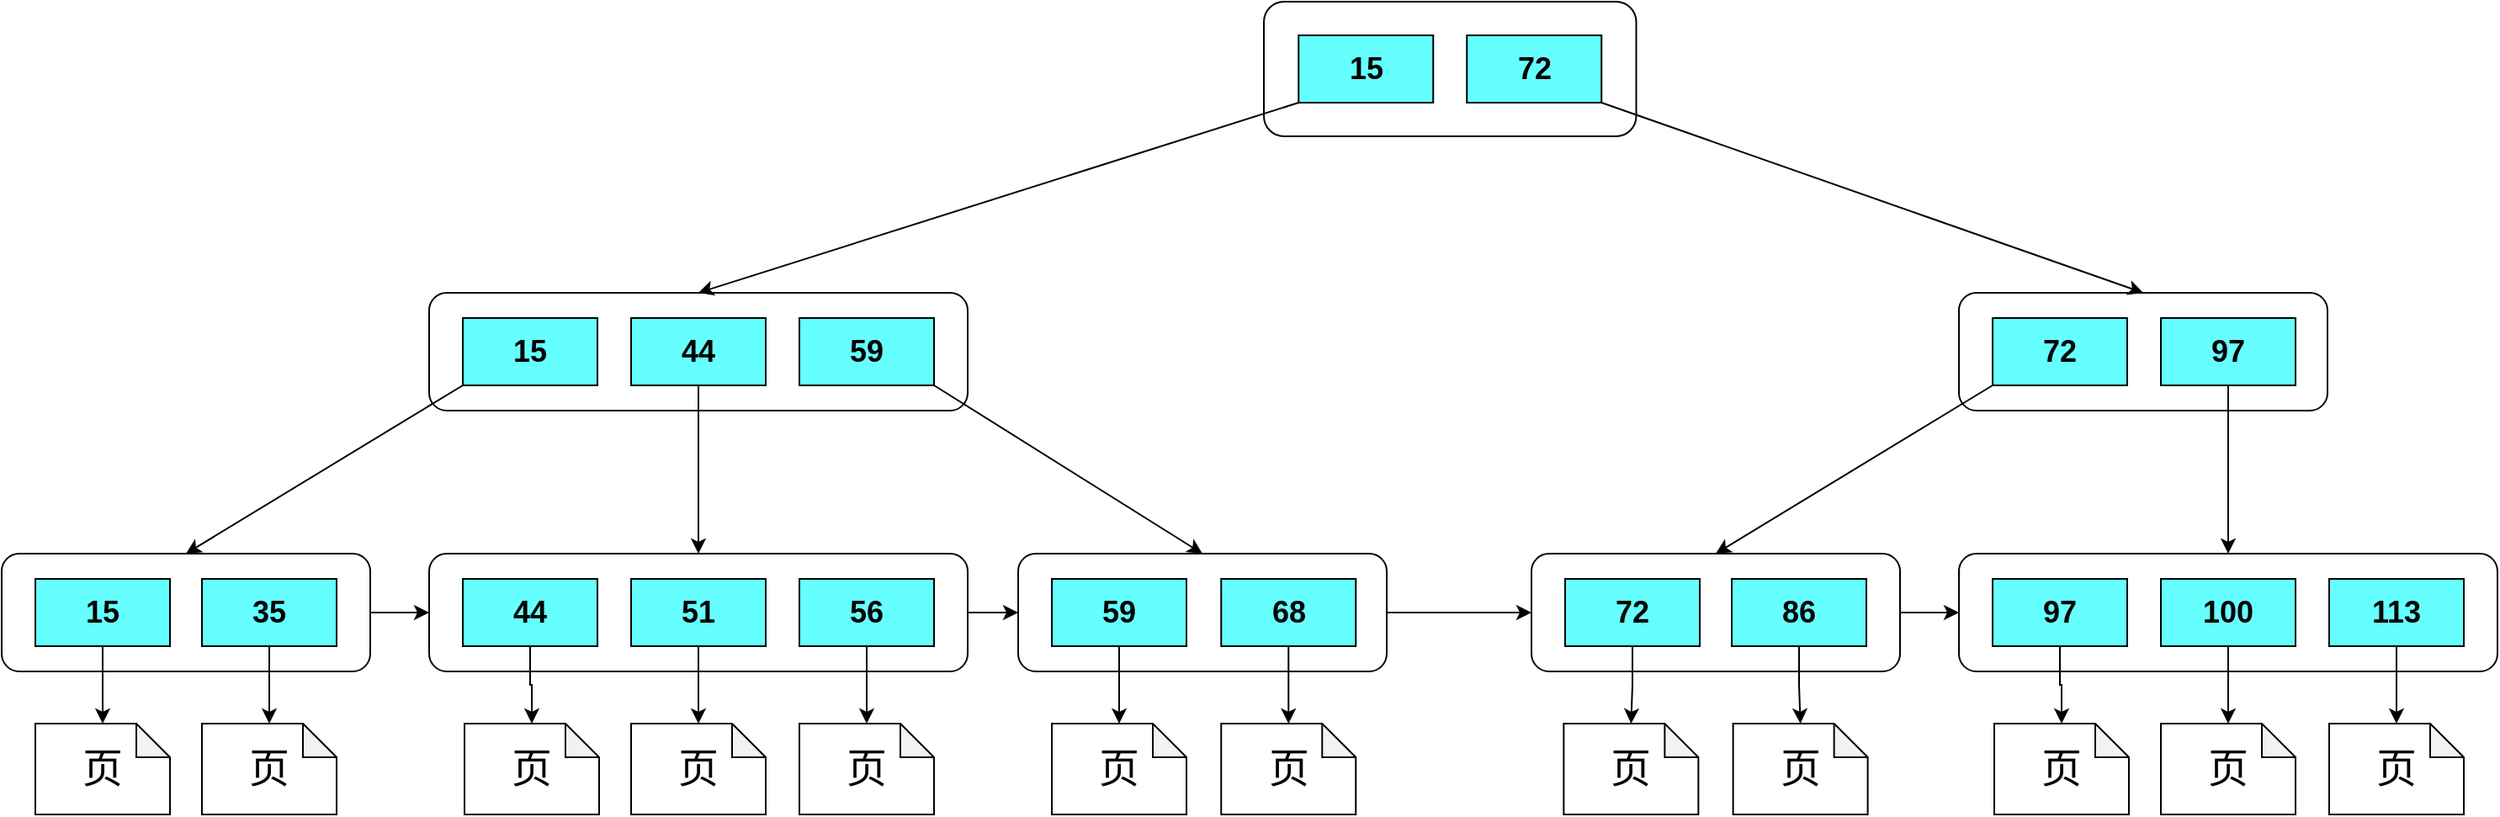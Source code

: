 <mxfile version="17.4.2" type="device" pages="4"><diagram id="R2lEEEUBdFMjLlhIrx00" name="1初始结构"><mxGraphModel dx="3026" dy="984" grid="0" gridSize="10" guides="1" tooltips="1" connect="1" arrows="0" fold="1" page="0" pageScale="1" pageWidth="850" pageHeight="1100" math="0" shadow="0" extFonts="Permanent Marker^https://fonts.googleapis.com/css?family=Permanent+Marker"><root><mxCell id="0"/><mxCell id="1" parent="0"/><mxCell id="zfp3tpsW7blqsxgNLauW-1" value="" style="rounded=1;whiteSpace=wrap;html=1;" parent="1" vertex="1"><mxGeometry x="-63" y="99" width="221.25" height="80" as="geometry"/></mxCell><mxCell id="zfp3tpsW7blqsxgNLauW-2" value="" style="rounded=1;whiteSpace=wrap;html=1;" parent="1" vertex="1"><mxGeometry x="-559" y="272" width="320" height="70" as="geometry"/></mxCell><mxCell id="zfp3tpsW7blqsxgNLauW-5" value="&lt;font style=&quot;font-size: 18px&quot;&gt;&lt;b&gt;15&lt;/b&gt;&lt;/font&gt;" style="rounded=0;whiteSpace=wrap;html=1;fillColor=#66FFFF;" parent="1" vertex="1"><mxGeometry x="-42.38" y="119" width="80" height="40" as="geometry"/></mxCell><mxCell id="zfp3tpsW7blqsxgNLauW-6" value="&lt;font style=&quot;font-size: 18px&quot;&gt;&lt;b&gt;72&lt;/b&gt;&lt;/font&gt;" style="rounded=0;whiteSpace=wrap;html=1;fillColor=#66FFFF;" parent="1" vertex="1"><mxGeometry x="57.62" y="119" width="80" height="40" as="geometry"/></mxCell><mxCell id="zfp3tpsW7blqsxgNLauW-9" value="" style="endArrow=classic;html=1;rounded=0;exitX=0;exitY=1;exitDx=0;exitDy=0;entryX=0.5;entryY=0;entryDx=0;entryDy=0;" parent="1" source="zfp3tpsW7blqsxgNLauW-5" target="zfp3tpsW7blqsxgNLauW-2" edge="1"><mxGeometry width="50" height="50" relative="1" as="geometry"><mxPoint x="-67" y="432" as="sourcePoint"/><mxPoint x="-117" y="482" as="targetPoint"/></mxGeometry></mxCell><mxCell id="zfp3tpsW7blqsxgNLauW-10" value="&lt;font style=&quot;font-size: 18px&quot;&gt;&lt;b&gt;15&lt;/b&gt;&lt;/font&gt;" style="rounded=0;whiteSpace=wrap;html=1;fillColor=#66FFFF;" parent="1" vertex="1"><mxGeometry x="-539" y="287" width="80" height="40" as="geometry"/></mxCell><mxCell id="zfp3tpsW7blqsxgNLauW-25" style="edgeStyle=orthogonalEdgeStyle;rounded=0;orthogonalLoop=1;jettySize=auto;html=1;exitX=0.5;exitY=1;exitDx=0;exitDy=0;entryX=0.5;entryY=0;entryDx=0;entryDy=0;fontSize=18;" parent="1" source="zfp3tpsW7blqsxgNLauW-11" target="zfp3tpsW7blqsxgNLauW-20" edge="1"><mxGeometry relative="1" as="geometry"/></mxCell><mxCell id="zfp3tpsW7blqsxgNLauW-11" value="&lt;font style=&quot;font-size: 18px&quot;&gt;&lt;b&gt;44&lt;/b&gt;&lt;/font&gt;" style="rounded=0;whiteSpace=wrap;html=1;fillColor=#66FFFF;" parent="1" vertex="1"><mxGeometry x="-439" y="287" width="80" height="40" as="geometry"/></mxCell><mxCell id="zfp3tpsW7blqsxgNLauW-12" value="&lt;font style=&quot;font-size: 18px&quot;&gt;&lt;b&gt;59&lt;/b&gt;&lt;/font&gt;" style="rounded=0;whiteSpace=wrap;html=1;fillColor=#66FFFF;" parent="1" vertex="1"><mxGeometry x="-339" y="287" width="80" height="40" as="geometry"/></mxCell><mxCell id="zfp3tpsW7blqsxgNLauW-24" style="edgeStyle=orthogonalEdgeStyle;rounded=0;orthogonalLoop=1;jettySize=auto;html=1;exitX=1;exitY=0.5;exitDx=0;exitDy=0;entryX=0;entryY=0.5;entryDx=0;entryDy=0;fontSize=18;" parent="1" source="zfp3tpsW7blqsxgNLauW-14" target="zfp3tpsW7blqsxgNLauW-20" edge="1"><mxGeometry relative="1" as="geometry"/></mxCell><mxCell id="zfp3tpsW7blqsxgNLauW-14" value="" style="rounded=1;whiteSpace=wrap;html=1;" parent="1" vertex="1"><mxGeometry x="-813" y="427" width="219" height="70" as="geometry"/></mxCell><mxCell id="zfp3tpsW7blqsxgNLauW-55" style="edgeStyle=orthogonalEdgeStyle;rounded=0;orthogonalLoop=1;jettySize=auto;html=1;exitX=0.5;exitY=1;exitDx=0;exitDy=0;entryX=0.5;entryY=0;entryDx=0;entryDy=0;entryPerimeter=0;fontSize=24;" parent="1" source="zfp3tpsW7blqsxgNLauW-15" target="zfp3tpsW7blqsxgNLauW-54" edge="1"><mxGeometry relative="1" as="geometry"/></mxCell><mxCell id="zfp3tpsW7blqsxgNLauW-15" value="&lt;font style=&quot;font-size: 18px&quot;&gt;&lt;b&gt;15&lt;/b&gt;&lt;/font&gt;" style="rounded=0;whiteSpace=wrap;html=1;fillColor=#66FFFF;" parent="1" vertex="1"><mxGeometry x="-793" y="442" width="80" height="40" as="geometry"/></mxCell><mxCell id="zfp3tpsW7blqsxgNLauW-59" style="edgeStyle=orthogonalEdgeStyle;rounded=0;orthogonalLoop=1;jettySize=auto;html=1;exitX=0.5;exitY=1;exitDx=0;exitDy=0;entryX=0.5;entryY=0;entryDx=0;entryDy=0;entryPerimeter=0;fontSize=24;" parent="1" source="zfp3tpsW7blqsxgNLauW-17" target="zfp3tpsW7blqsxgNLauW-57" edge="1"><mxGeometry relative="1" as="geometry"/></mxCell><mxCell id="zfp3tpsW7blqsxgNLauW-17" value="&lt;font style=&quot;font-size: 18px&quot;&gt;&lt;b&gt;35&lt;/b&gt;&lt;/font&gt;" style="rounded=0;whiteSpace=wrap;html=1;fillColor=#66FFFF;" parent="1" vertex="1"><mxGeometry x="-694" y="442" width="80" height="40" as="geometry"/></mxCell><mxCell id="zfp3tpsW7blqsxgNLauW-19" value="" style="endArrow=classic;html=1;rounded=0;fontSize=18;exitX=0;exitY=1;exitDx=0;exitDy=0;entryX=0.5;entryY=0;entryDx=0;entryDy=0;" parent="1" source="zfp3tpsW7blqsxgNLauW-10" target="zfp3tpsW7blqsxgNLauW-14" edge="1"><mxGeometry width="50" height="50" relative="1" as="geometry"><mxPoint x="-670" y="281" as="sourcePoint"/><mxPoint x="-620" y="231" as="targetPoint"/></mxGeometry></mxCell><mxCell id="zfp3tpsW7blqsxgNLauW-30" style="edgeStyle=orthogonalEdgeStyle;rounded=0;orthogonalLoop=1;jettySize=auto;html=1;exitX=1;exitY=0.5;exitDx=0;exitDy=0;entryX=0;entryY=0.5;entryDx=0;entryDy=0;fontSize=18;" parent="1" source="zfp3tpsW7blqsxgNLauW-20" target="zfp3tpsW7blqsxgNLauW-26" edge="1"><mxGeometry relative="1" as="geometry"/></mxCell><mxCell id="zfp3tpsW7blqsxgNLauW-20" value="" style="rounded=1;whiteSpace=wrap;html=1;" parent="1" vertex="1"><mxGeometry x="-559" y="427" width="320" height="70" as="geometry"/></mxCell><mxCell id="zfp3tpsW7blqsxgNLauW-62" style="edgeStyle=orthogonalEdgeStyle;rounded=0;orthogonalLoop=1;jettySize=auto;html=1;exitX=0.5;exitY=1;exitDx=0;exitDy=0;entryX=0.5;entryY=0;entryDx=0;entryDy=0;entryPerimeter=0;fontSize=24;" parent="1" source="zfp3tpsW7blqsxgNLauW-21" target="zfp3tpsW7blqsxgNLauW-60" edge="1"><mxGeometry relative="1" as="geometry"/></mxCell><mxCell id="zfp3tpsW7blqsxgNLauW-21" value="&lt;span style=&quot;font-size: 18px&quot;&gt;&lt;b&gt;44&lt;/b&gt;&lt;/span&gt;" style="rounded=0;whiteSpace=wrap;html=1;fillColor=#66FFFF;" parent="1" vertex="1"><mxGeometry x="-539" y="442" width="80" height="40" as="geometry"/></mxCell><mxCell id="zfp3tpsW7blqsxgNLauW-63" style="edgeStyle=orthogonalEdgeStyle;rounded=0;orthogonalLoop=1;jettySize=auto;html=1;exitX=0.5;exitY=1;exitDx=0;exitDy=0;entryX=0.5;entryY=0;entryDx=0;entryDy=0;entryPerimeter=0;fontSize=24;" parent="1" source="zfp3tpsW7blqsxgNLauW-22" target="zfp3tpsW7blqsxgNLauW-61" edge="1"><mxGeometry relative="1" as="geometry"/></mxCell><mxCell id="zfp3tpsW7blqsxgNLauW-22" value="&lt;span style=&quot;font-size: 18px&quot;&gt;&lt;b&gt;51&lt;/b&gt;&lt;/span&gt;" style="rounded=0;whiteSpace=wrap;html=1;fillColor=#66FFFF;" parent="1" vertex="1"><mxGeometry x="-439" y="442" width="80" height="40" as="geometry"/></mxCell><mxCell id="zfp3tpsW7blqsxgNLauW-65" style="edgeStyle=orthogonalEdgeStyle;rounded=0;orthogonalLoop=1;jettySize=auto;html=1;exitX=0.5;exitY=1;exitDx=0;exitDy=0;entryX=0.5;entryY=0;entryDx=0;entryDy=0;entryPerimeter=0;fontSize=24;" parent="1" source="zfp3tpsW7blqsxgNLauW-23" target="zfp3tpsW7blqsxgNLauW-64" edge="1"><mxGeometry relative="1" as="geometry"/></mxCell><mxCell id="zfp3tpsW7blqsxgNLauW-23" value="&lt;font style=&quot;font-size: 18px&quot;&gt;&lt;b&gt;56&lt;/b&gt;&lt;/font&gt;" style="rounded=0;whiteSpace=wrap;html=1;fillColor=#66FFFF;" parent="1" vertex="1"><mxGeometry x="-339" y="442" width="80" height="40" as="geometry"/></mxCell><mxCell id="zfp3tpsW7blqsxgNLauW-52" style="edgeStyle=orthogonalEdgeStyle;rounded=0;orthogonalLoop=1;jettySize=auto;html=1;exitX=1;exitY=0.5;exitDx=0;exitDy=0;entryX=0;entryY=0.5;entryDx=0;entryDy=0;fontSize=18;" parent="1" source="zfp3tpsW7blqsxgNLauW-26" target="zfp3tpsW7blqsxgNLauW-38" edge="1"><mxGeometry relative="1" as="geometry"/></mxCell><mxCell id="zfp3tpsW7blqsxgNLauW-26" value="" style="rounded=1;whiteSpace=wrap;html=1;" parent="1" vertex="1"><mxGeometry x="-209" y="427" width="219" height="70" as="geometry"/></mxCell><mxCell id="zfp3tpsW7blqsxgNLauW-67" style="edgeStyle=orthogonalEdgeStyle;rounded=0;orthogonalLoop=1;jettySize=auto;html=1;exitX=0.5;exitY=1;exitDx=0;exitDy=0;entryX=0.5;entryY=0;entryDx=0;entryDy=0;entryPerimeter=0;fontSize=24;" parent="1" source="zfp3tpsW7blqsxgNLauW-27" target="zfp3tpsW7blqsxgNLauW-66" edge="1"><mxGeometry relative="1" as="geometry"/></mxCell><mxCell id="zfp3tpsW7blqsxgNLauW-27" value="&lt;span style=&quot;font-size: 18px&quot;&gt;&lt;b&gt;59&lt;/b&gt;&lt;/span&gt;" style="rounded=0;whiteSpace=wrap;html=1;fillColor=#66FFFF;" parent="1" vertex="1"><mxGeometry x="-189" y="442" width="80" height="40" as="geometry"/></mxCell><mxCell id="zfp3tpsW7blqsxgNLauW-69" style="edgeStyle=orthogonalEdgeStyle;rounded=0;orthogonalLoop=1;jettySize=auto;html=1;exitX=0.5;exitY=1;exitDx=0;exitDy=0;entryX=0.5;entryY=0;entryDx=0;entryDy=0;entryPerimeter=0;fontSize=24;" parent="1" source="zfp3tpsW7blqsxgNLauW-29" target="zfp3tpsW7blqsxgNLauW-68" edge="1"><mxGeometry relative="1" as="geometry"/></mxCell><mxCell id="zfp3tpsW7blqsxgNLauW-29" value="&lt;font style=&quot;font-size: 18px&quot;&gt;&lt;b&gt;68&lt;/b&gt;&lt;/font&gt;" style="rounded=0;whiteSpace=wrap;html=1;fillColor=#66FFFF;" parent="1" vertex="1"><mxGeometry x="-88.37" y="442" width="80" height="40" as="geometry"/></mxCell><mxCell id="zfp3tpsW7blqsxgNLauW-31" value="" style="endArrow=classic;html=1;rounded=0;fontSize=18;exitX=1;exitY=1;exitDx=0;exitDy=0;entryX=0.5;entryY=0;entryDx=0;entryDy=0;" parent="1" source="zfp3tpsW7blqsxgNLauW-12" target="zfp3tpsW7blqsxgNLauW-26" edge="1"><mxGeometry width="50" height="50" relative="1" as="geometry"><mxPoint x="-92" y="325" as="sourcePoint"/><mxPoint x="-42" y="275" as="targetPoint"/></mxGeometry></mxCell><mxCell id="zfp3tpsW7blqsxgNLauW-32" value="" style="rounded=1;whiteSpace=wrap;html=1;" parent="1" vertex="1"><mxGeometry x="350" y="272" width="219" height="70" as="geometry"/></mxCell><mxCell id="zfp3tpsW7blqsxgNLauW-33" value="&lt;font style=&quot;font-size: 18px&quot;&gt;&lt;b&gt;72&lt;/b&gt;&lt;/font&gt;" style="rounded=0;whiteSpace=wrap;html=1;fillColor=#66FFFF;" parent="1" vertex="1"><mxGeometry x="370" y="287" width="80" height="40" as="geometry"/></mxCell><mxCell id="zfp3tpsW7blqsxgNLauW-34" style="edgeStyle=orthogonalEdgeStyle;rounded=0;orthogonalLoop=1;jettySize=auto;html=1;exitX=0.5;exitY=1;exitDx=0;exitDy=0;entryX=0.5;entryY=0;entryDx=0;entryDy=0;fontSize=18;" parent="1" source="zfp3tpsW7blqsxgNLauW-35" target="zfp3tpsW7blqsxgNLauW-43" edge="1"><mxGeometry relative="1" as="geometry"/></mxCell><mxCell id="zfp3tpsW7blqsxgNLauW-35" value="&lt;font style=&quot;font-size: 18px&quot;&gt;&lt;b&gt;97&lt;/b&gt;&lt;/font&gt;" style="rounded=0;whiteSpace=wrap;html=1;fillColor=#66FFFF;" parent="1" vertex="1"><mxGeometry x="470" y="287" width="80" height="40" as="geometry"/></mxCell><mxCell id="zfp3tpsW7blqsxgNLauW-37" style="edgeStyle=orthogonalEdgeStyle;rounded=0;orthogonalLoop=1;jettySize=auto;html=1;exitX=1;exitY=0.5;exitDx=0;exitDy=0;entryX=0;entryY=0.5;entryDx=0;entryDy=0;fontSize=18;" parent="1" source="zfp3tpsW7blqsxgNLauW-38" target="zfp3tpsW7blqsxgNLauW-43" edge="1"><mxGeometry relative="1" as="geometry"/></mxCell><mxCell id="zfp3tpsW7blqsxgNLauW-38" value="" style="rounded=1;whiteSpace=wrap;html=1;" parent="1" vertex="1"><mxGeometry x="96" y="427" width="219" height="70" as="geometry"/></mxCell><mxCell id="zfp3tpsW7blqsxgNLauW-74" style="edgeStyle=orthogonalEdgeStyle;rounded=0;orthogonalLoop=1;jettySize=auto;html=1;exitX=0.5;exitY=1;exitDx=0;exitDy=0;entryX=0.5;entryY=0;entryDx=0;entryDy=0;entryPerimeter=0;fontSize=24;" parent="1" source="zfp3tpsW7blqsxgNLauW-39" target="zfp3tpsW7blqsxgNLauW-71" edge="1"><mxGeometry relative="1" as="geometry"/></mxCell><mxCell id="zfp3tpsW7blqsxgNLauW-39" value="&lt;font style=&quot;font-size: 18px&quot;&gt;&lt;b&gt;72&lt;/b&gt;&lt;/font&gt;" style="rounded=0;whiteSpace=wrap;html=1;fillColor=#66FFFF;" parent="1" vertex="1"><mxGeometry x="116" y="442" width="80" height="40" as="geometry"/></mxCell><mxCell id="zfp3tpsW7blqsxgNLauW-75" style="edgeStyle=orthogonalEdgeStyle;rounded=0;orthogonalLoop=1;jettySize=auto;html=1;exitX=0.5;exitY=1;exitDx=0;exitDy=0;entryX=0.5;entryY=0;entryDx=0;entryDy=0;entryPerimeter=0;fontSize=24;" parent="1" source="zfp3tpsW7blqsxgNLauW-40" target="zfp3tpsW7blqsxgNLauW-72" edge="1"><mxGeometry relative="1" as="geometry"/></mxCell><mxCell id="zfp3tpsW7blqsxgNLauW-40" value="&lt;font style=&quot;font-size: 18px&quot;&gt;&lt;b&gt;86&lt;/b&gt;&lt;/font&gt;" style="rounded=0;whiteSpace=wrap;html=1;fillColor=#66FFFF;" parent="1" vertex="1"><mxGeometry x="215" y="442" width="80" height="40" as="geometry"/></mxCell><mxCell id="zfp3tpsW7blqsxgNLauW-41" value="" style="endArrow=classic;html=1;rounded=0;fontSize=18;exitX=0;exitY=1;exitDx=0;exitDy=0;entryX=0.5;entryY=0;entryDx=0;entryDy=0;" parent="1" source="zfp3tpsW7blqsxgNLauW-33" target="zfp3tpsW7blqsxgNLauW-38" edge="1"><mxGeometry width="50" height="50" relative="1" as="geometry"><mxPoint x="239" y="281" as="sourcePoint"/><mxPoint x="289" y="231" as="targetPoint"/></mxGeometry></mxCell><mxCell id="zfp3tpsW7blqsxgNLauW-43" value="" style="rounded=1;whiteSpace=wrap;html=1;" parent="1" vertex="1"><mxGeometry x="350" y="427" width="320" height="70" as="geometry"/></mxCell><mxCell id="zfp3tpsW7blqsxgNLauW-79" style="edgeStyle=orthogonalEdgeStyle;rounded=0;orthogonalLoop=1;jettySize=auto;html=1;exitX=0.5;exitY=1;exitDx=0;exitDy=0;entryX=0.5;entryY=0;entryDx=0;entryDy=0;entryPerimeter=0;fontSize=24;" parent="1" source="zfp3tpsW7blqsxgNLauW-44" target="zfp3tpsW7blqsxgNLauW-76" edge="1"><mxGeometry relative="1" as="geometry"/></mxCell><mxCell id="zfp3tpsW7blqsxgNLauW-44" value="&lt;span style=&quot;font-size: 18px&quot;&gt;&lt;b&gt;97&lt;/b&gt;&lt;/span&gt;" style="rounded=0;whiteSpace=wrap;html=1;fillColor=#66FFFF;" parent="1" vertex="1"><mxGeometry x="370" y="442" width="80" height="40" as="geometry"/></mxCell><mxCell id="zfp3tpsW7blqsxgNLauW-80" style="edgeStyle=orthogonalEdgeStyle;rounded=0;orthogonalLoop=1;jettySize=auto;html=1;exitX=0.5;exitY=1;exitDx=0;exitDy=0;entryX=0.5;entryY=0;entryDx=0;entryDy=0;entryPerimeter=0;fontSize=24;" parent="1" source="zfp3tpsW7blqsxgNLauW-45" target="zfp3tpsW7blqsxgNLauW-77" edge="1"><mxGeometry relative="1" as="geometry"/></mxCell><mxCell id="zfp3tpsW7blqsxgNLauW-45" value="&lt;span style=&quot;font-size: 18px&quot;&gt;&lt;b&gt;100&lt;/b&gt;&lt;/span&gt;" style="rounded=0;whiteSpace=wrap;html=1;fillColor=#66FFFF;" parent="1" vertex="1"><mxGeometry x="470" y="442" width="80" height="40" as="geometry"/></mxCell><mxCell id="zfp3tpsW7blqsxgNLauW-81" style="edgeStyle=orthogonalEdgeStyle;rounded=0;orthogonalLoop=1;jettySize=auto;html=1;exitX=0.5;exitY=1;exitDx=0;exitDy=0;entryX=0.5;entryY=0;entryDx=0;entryDy=0;entryPerimeter=0;fontSize=24;" parent="1" source="zfp3tpsW7blqsxgNLauW-46" target="zfp3tpsW7blqsxgNLauW-78" edge="1"><mxGeometry relative="1" as="geometry"/></mxCell><mxCell id="zfp3tpsW7blqsxgNLauW-46" value="&lt;font style=&quot;font-size: 18px&quot;&gt;&lt;b&gt;113&lt;/b&gt;&lt;/font&gt;" style="rounded=0;whiteSpace=wrap;html=1;fillColor=#66FFFF;" parent="1" vertex="1"><mxGeometry x="570" y="442" width="80" height="40" as="geometry"/></mxCell><mxCell id="zfp3tpsW7blqsxgNLauW-51" value="" style="endArrow=classic;html=1;rounded=0;fontSize=18;exitX=1;exitY=1;exitDx=0;exitDy=0;entryX=0.5;entryY=0;entryDx=0;entryDy=0;" parent="1" source="zfp3tpsW7blqsxgNLauW-6" target="zfp3tpsW7blqsxgNLauW-32" edge="1"><mxGeometry width="50" height="50" relative="1" as="geometry"><mxPoint x="415" y="159" as="sourcePoint"/><mxPoint x="465" y="109" as="targetPoint"/></mxGeometry></mxCell><mxCell id="zfp3tpsW7blqsxgNLauW-54" value="页" style="shape=note;whiteSpace=wrap;html=1;backgroundOutline=1;darkOpacity=0.05;fontSize=24;fillColor=#FFFFFF;size=20;" parent="1" vertex="1"><mxGeometry x="-793" y="528" width="80" height="54" as="geometry"/></mxCell><mxCell id="zfp3tpsW7blqsxgNLauW-57" value="页" style="shape=note;whiteSpace=wrap;html=1;backgroundOutline=1;darkOpacity=0.05;fontSize=24;fillColor=#FFFFFF;size=20;" parent="1" vertex="1"><mxGeometry x="-694" y="528" width="80" height="54" as="geometry"/></mxCell><mxCell id="zfp3tpsW7blqsxgNLauW-60" value="页" style="shape=note;whiteSpace=wrap;html=1;backgroundOutline=1;darkOpacity=0.05;fontSize=24;fillColor=#FFFFFF;size=20;" parent="1" vertex="1"><mxGeometry x="-538" y="528" width="80" height="54" as="geometry"/></mxCell><mxCell id="zfp3tpsW7blqsxgNLauW-61" value="页" style="shape=note;whiteSpace=wrap;html=1;backgroundOutline=1;darkOpacity=0.05;fontSize=24;fillColor=#FFFFFF;size=20;" parent="1" vertex="1"><mxGeometry x="-439" y="528" width="80" height="54" as="geometry"/></mxCell><mxCell id="zfp3tpsW7blqsxgNLauW-64" value="页" style="shape=note;whiteSpace=wrap;html=1;backgroundOutline=1;darkOpacity=0.05;fontSize=24;fillColor=#FFFFFF;size=20;" parent="1" vertex="1"><mxGeometry x="-339" y="528" width="80" height="54" as="geometry"/></mxCell><mxCell id="zfp3tpsW7blqsxgNLauW-66" value="页" style="shape=note;whiteSpace=wrap;html=1;backgroundOutline=1;darkOpacity=0.05;fontSize=24;fillColor=#FFFFFF;size=20;" parent="1" vertex="1"><mxGeometry x="-189" y="528" width="80" height="54" as="geometry"/></mxCell><mxCell id="zfp3tpsW7blqsxgNLauW-68" value="页" style="shape=note;whiteSpace=wrap;html=1;backgroundOutline=1;darkOpacity=0.05;fontSize=24;fillColor=#FFFFFF;size=20;" parent="1" vertex="1"><mxGeometry x="-88.37" y="528" width="80" height="54" as="geometry"/></mxCell><mxCell id="zfp3tpsW7blqsxgNLauW-71" value="页" style="shape=note;whiteSpace=wrap;html=1;backgroundOutline=1;darkOpacity=0.05;fontSize=24;fillColor=#FFFFFF;size=20;" parent="1" vertex="1"><mxGeometry x="115.18" y="528" width="80" height="54" as="geometry"/></mxCell><mxCell id="zfp3tpsW7blqsxgNLauW-72" value="页" style="shape=note;whiteSpace=wrap;html=1;backgroundOutline=1;darkOpacity=0.05;fontSize=24;fillColor=#FFFFFF;size=20;" parent="1" vertex="1"><mxGeometry x="215.81" y="528" width="80" height="54" as="geometry"/></mxCell><mxCell id="zfp3tpsW7blqsxgNLauW-76" value="页" style="shape=note;whiteSpace=wrap;html=1;backgroundOutline=1;darkOpacity=0.05;fontSize=24;fillColor=#FFFFFF;size=20;" parent="1" vertex="1"><mxGeometry x="371" y="528" width="80" height="54" as="geometry"/></mxCell><mxCell id="zfp3tpsW7blqsxgNLauW-77" value="页" style="shape=note;whiteSpace=wrap;html=1;backgroundOutline=1;darkOpacity=0.05;fontSize=24;fillColor=#FFFFFF;size=20;" parent="1" vertex="1"><mxGeometry x="470" y="528" width="80" height="54" as="geometry"/></mxCell><mxCell id="zfp3tpsW7blqsxgNLauW-78" value="页" style="shape=note;whiteSpace=wrap;html=1;backgroundOutline=1;darkOpacity=0.05;fontSize=24;fillColor=#FFFFFF;size=20;" parent="1" vertex="1"><mxGeometry x="570" y="528" width="80" height="54" as="geometry"/></mxCell></root></mxGraphModel></diagram><diagram id="pEGgKNDFS4iknOGTiYu4" name="2插入82"><mxGraphModel dx="2624" dy="983" grid="0" gridSize="10" guides="1" tooltips="1" connect="1" arrows="1" fold="1" page="0" pageScale="1" pageWidth="827" pageHeight="1169" math="0" shadow="0"><root><mxCell id="0"/><mxCell id="1" parent="0"/><mxCell id="WoK07De2P9oDMcV9fR7t-1" value="" style="rounded=1;whiteSpace=wrap;html=1;" vertex="1" parent="1"><mxGeometry x="47" y="43" width="221.25" height="80" as="geometry"/></mxCell><mxCell id="WoK07De2P9oDMcV9fR7t-2" value="" style="rounded=1;whiteSpace=wrap;html=1;" vertex="1" parent="1"><mxGeometry x="-449" y="216" width="320" height="70" as="geometry"/></mxCell><mxCell id="WoK07De2P9oDMcV9fR7t-3" value="&lt;font style=&quot;font-size: 18px&quot;&gt;&lt;b&gt;15&lt;/b&gt;&lt;/font&gt;" style="rounded=0;whiteSpace=wrap;html=1;fillColor=#66FFFF;" vertex="1" parent="1"><mxGeometry x="67.62" y="63" width="80" height="40" as="geometry"/></mxCell><mxCell id="WoK07De2P9oDMcV9fR7t-4" value="&lt;font style=&quot;font-size: 18px&quot;&gt;&lt;b&gt;72&lt;/b&gt;&lt;/font&gt;" style="rounded=0;whiteSpace=wrap;html=1;fillColor=#66FFFF;" vertex="1" parent="1"><mxGeometry x="167.62" y="63" width="80" height="40" as="geometry"/></mxCell><mxCell id="WoK07De2P9oDMcV9fR7t-5" value="" style="endArrow=classic;html=1;rounded=0;exitX=0;exitY=1;exitDx=0;exitDy=0;entryX=0.5;entryY=0;entryDx=0;entryDy=0;" edge="1" parent="1" source="WoK07De2P9oDMcV9fR7t-3" target="WoK07De2P9oDMcV9fR7t-2"><mxGeometry width="50" height="50" relative="1" as="geometry"><mxPoint x="43" y="376" as="sourcePoint"/><mxPoint x="-7" y="426" as="targetPoint"/></mxGeometry></mxCell><mxCell id="WoK07De2P9oDMcV9fR7t-6" value="&lt;font style=&quot;font-size: 18px&quot;&gt;&lt;b&gt;15&lt;/b&gt;&lt;/font&gt;" style="rounded=0;whiteSpace=wrap;html=1;fillColor=#66FFFF;" vertex="1" parent="1"><mxGeometry x="-429" y="231" width="80" height="40" as="geometry"/></mxCell><mxCell id="WoK07De2P9oDMcV9fR7t-7" style="edgeStyle=orthogonalEdgeStyle;rounded=0;orthogonalLoop=1;jettySize=auto;html=1;exitX=0.5;exitY=1;exitDx=0;exitDy=0;entryX=0.5;entryY=0;entryDx=0;entryDy=0;fontSize=18;" edge="1" parent="1" source="WoK07De2P9oDMcV9fR7t-8" target="WoK07De2P9oDMcV9fR7t-18"><mxGeometry relative="1" as="geometry"/></mxCell><mxCell id="WoK07De2P9oDMcV9fR7t-8" value="&lt;font style=&quot;font-size: 18px&quot;&gt;&lt;b&gt;44&lt;/b&gt;&lt;/font&gt;" style="rounded=0;whiteSpace=wrap;html=1;fillColor=#66FFFF;" vertex="1" parent="1"><mxGeometry x="-329" y="231" width="80" height="40" as="geometry"/></mxCell><mxCell id="WoK07De2P9oDMcV9fR7t-9" value="&lt;font style=&quot;font-size: 18px&quot;&gt;&lt;b&gt;59&lt;/b&gt;&lt;/font&gt;" style="rounded=0;whiteSpace=wrap;html=1;fillColor=#66FFFF;" vertex="1" parent="1"><mxGeometry x="-229" y="231" width="80" height="40" as="geometry"/></mxCell><mxCell id="WoK07De2P9oDMcV9fR7t-10" style="edgeStyle=orthogonalEdgeStyle;rounded=0;orthogonalLoop=1;jettySize=auto;html=1;exitX=1;exitY=0.5;exitDx=0;exitDy=0;entryX=0;entryY=0.5;entryDx=0;entryDy=0;fontSize=18;" edge="1" parent="1" source="WoK07De2P9oDMcV9fR7t-11" target="WoK07De2P9oDMcV9fR7t-18"><mxGeometry relative="1" as="geometry"/></mxCell><mxCell id="WoK07De2P9oDMcV9fR7t-11" value="" style="rounded=1;whiteSpace=wrap;html=1;" vertex="1" parent="1"><mxGeometry x="-703" y="371" width="219" height="70" as="geometry"/></mxCell><mxCell id="WoK07De2P9oDMcV9fR7t-12" style="edgeStyle=orthogonalEdgeStyle;rounded=0;orthogonalLoop=1;jettySize=auto;html=1;exitX=0.5;exitY=1;exitDx=0;exitDy=0;entryX=0.5;entryY=0;entryDx=0;entryDy=0;entryPerimeter=0;fontSize=24;" edge="1" parent="1" source="WoK07De2P9oDMcV9fR7t-13" target="WoK07De2P9oDMcV9fR7t-51"><mxGeometry relative="1" as="geometry"/></mxCell><mxCell id="WoK07De2P9oDMcV9fR7t-13" value="&lt;font style=&quot;font-size: 18px&quot;&gt;&lt;b&gt;15&lt;/b&gt;&lt;/font&gt;" style="rounded=0;whiteSpace=wrap;html=1;fillColor=#66FFFF;" vertex="1" parent="1"><mxGeometry x="-683" y="386" width="80" height="40" as="geometry"/></mxCell><mxCell id="WoK07De2P9oDMcV9fR7t-14" style="edgeStyle=orthogonalEdgeStyle;rounded=0;orthogonalLoop=1;jettySize=auto;html=1;exitX=0.5;exitY=1;exitDx=0;exitDy=0;entryX=0.5;entryY=0;entryDx=0;entryDy=0;entryPerimeter=0;fontSize=24;" edge="1" parent="1" source="WoK07De2P9oDMcV9fR7t-15" target="WoK07De2P9oDMcV9fR7t-52"><mxGeometry relative="1" as="geometry"/></mxCell><mxCell id="WoK07De2P9oDMcV9fR7t-15" value="&lt;font style=&quot;font-size: 18px&quot;&gt;&lt;b&gt;35&lt;/b&gt;&lt;/font&gt;" style="rounded=0;whiteSpace=wrap;html=1;fillColor=#66FFFF;" vertex="1" parent="1"><mxGeometry x="-584" y="386" width="80" height="40" as="geometry"/></mxCell><mxCell id="WoK07De2P9oDMcV9fR7t-16" value="" style="endArrow=classic;html=1;rounded=0;fontSize=18;exitX=0;exitY=1;exitDx=0;exitDy=0;entryX=0.5;entryY=0;entryDx=0;entryDy=0;" edge="1" parent="1" source="WoK07De2P9oDMcV9fR7t-6" target="WoK07De2P9oDMcV9fR7t-11"><mxGeometry width="50" height="50" relative="1" as="geometry"><mxPoint x="-560" y="225" as="sourcePoint"/><mxPoint x="-510" y="175" as="targetPoint"/></mxGeometry></mxCell><mxCell id="WoK07De2P9oDMcV9fR7t-17" style="edgeStyle=orthogonalEdgeStyle;rounded=0;orthogonalLoop=1;jettySize=auto;html=1;exitX=1;exitY=0.5;exitDx=0;exitDy=0;entryX=0;entryY=0.5;entryDx=0;entryDy=0;fontSize=18;" edge="1" parent="1" source="WoK07De2P9oDMcV9fR7t-18" target="WoK07De2P9oDMcV9fR7t-26"><mxGeometry relative="1" as="geometry"/></mxCell><mxCell id="WoK07De2P9oDMcV9fR7t-18" value="" style="rounded=1;whiteSpace=wrap;html=1;" vertex="1" parent="1"><mxGeometry x="-449" y="371" width="320" height="70" as="geometry"/></mxCell><mxCell id="WoK07De2P9oDMcV9fR7t-19" style="edgeStyle=orthogonalEdgeStyle;rounded=0;orthogonalLoop=1;jettySize=auto;html=1;exitX=0.5;exitY=1;exitDx=0;exitDy=0;entryX=0.5;entryY=0;entryDx=0;entryDy=0;entryPerimeter=0;fontSize=24;" edge="1" parent="1" source="WoK07De2P9oDMcV9fR7t-20" target="WoK07De2P9oDMcV9fR7t-53"><mxGeometry relative="1" as="geometry"/></mxCell><mxCell id="WoK07De2P9oDMcV9fR7t-20" value="&lt;span style=&quot;font-size: 18px&quot;&gt;&lt;b&gt;44&lt;/b&gt;&lt;/span&gt;" style="rounded=0;whiteSpace=wrap;html=1;fillColor=#66FFFF;" vertex="1" parent="1"><mxGeometry x="-429" y="386" width="80" height="40" as="geometry"/></mxCell><mxCell id="WoK07De2P9oDMcV9fR7t-21" style="edgeStyle=orthogonalEdgeStyle;rounded=0;orthogonalLoop=1;jettySize=auto;html=1;exitX=0.5;exitY=1;exitDx=0;exitDy=0;entryX=0.5;entryY=0;entryDx=0;entryDy=0;entryPerimeter=0;fontSize=24;" edge="1" parent="1" source="WoK07De2P9oDMcV9fR7t-22" target="WoK07De2P9oDMcV9fR7t-54"><mxGeometry relative="1" as="geometry"/></mxCell><mxCell id="WoK07De2P9oDMcV9fR7t-22" value="&lt;span style=&quot;font-size: 18px&quot;&gt;&lt;b&gt;51&lt;/b&gt;&lt;/span&gt;" style="rounded=0;whiteSpace=wrap;html=1;fillColor=#66FFFF;" vertex="1" parent="1"><mxGeometry x="-329" y="386" width="80" height="40" as="geometry"/></mxCell><mxCell id="WoK07De2P9oDMcV9fR7t-23" style="edgeStyle=orthogonalEdgeStyle;rounded=0;orthogonalLoop=1;jettySize=auto;html=1;exitX=0.5;exitY=1;exitDx=0;exitDy=0;entryX=0.5;entryY=0;entryDx=0;entryDy=0;entryPerimeter=0;fontSize=24;" edge="1" parent="1" source="WoK07De2P9oDMcV9fR7t-24" target="WoK07De2P9oDMcV9fR7t-55"><mxGeometry relative="1" as="geometry"/></mxCell><mxCell id="WoK07De2P9oDMcV9fR7t-24" value="&lt;font style=&quot;font-size: 18px&quot;&gt;&lt;b&gt;56&lt;/b&gt;&lt;/font&gt;" style="rounded=0;whiteSpace=wrap;html=1;fillColor=#66FFFF;" vertex="1" parent="1"><mxGeometry x="-229" y="386" width="80" height="40" as="geometry"/></mxCell><mxCell id="WoK07De2P9oDMcV9fR7t-25" style="edgeStyle=orthogonalEdgeStyle;rounded=0;orthogonalLoop=1;jettySize=auto;html=1;exitX=1;exitY=0.5;exitDx=0;exitDy=0;entryX=0;entryY=0.5;entryDx=0;entryDy=0;fontSize=18;" edge="1" parent="1" source="WoK07De2P9oDMcV9fR7t-26" target="WoK07De2P9oDMcV9fR7t-37"><mxGeometry relative="1" as="geometry"/></mxCell><mxCell id="WoK07De2P9oDMcV9fR7t-26" value="" style="rounded=1;whiteSpace=wrap;html=1;" vertex="1" parent="1"><mxGeometry x="-99" y="371" width="219" height="70" as="geometry"/></mxCell><mxCell id="WoK07De2P9oDMcV9fR7t-27" style="edgeStyle=orthogonalEdgeStyle;rounded=0;orthogonalLoop=1;jettySize=auto;html=1;exitX=0.5;exitY=1;exitDx=0;exitDy=0;entryX=0.5;entryY=0;entryDx=0;entryDy=0;entryPerimeter=0;fontSize=24;" edge="1" parent="1" source="WoK07De2P9oDMcV9fR7t-28" target="WoK07De2P9oDMcV9fR7t-56"><mxGeometry relative="1" as="geometry"/></mxCell><mxCell id="WoK07De2P9oDMcV9fR7t-28" value="&lt;span style=&quot;font-size: 18px&quot;&gt;&lt;b&gt;59&lt;/b&gt;&lt;/span&gt;" style="rounded=0;whiteSpace=wrap;html=1;fillColor=#66FFFF;" vertex="1" parent="1"><mxGeometry x="-79" y="386" width="80" height="40" as="geometry"/></mxCell><mxCell id="WoK07De2P9oDMcV9fR7t-29" style="edgeStyle=orthogonalEdgeStyle;rounded=0;orthogonalLoop=1;jettySize=auto;html=1;exitX=0.5;exitY=1;exitDx=0;exitDy=0;entryX=0.5;entryY=0;entryDx=0;entryDy=0;entryPerimeter=0;fontSize=24;" edge="1" parent="1" source="WoK07De2P9oDMcV9fR7t-30" target="WoK07De2P9oDMcV9fR7t-57"><mxGeometry relative="1" as="geometry"/></mxCell><mxCell id="WoK07De2P9oDMcV9fR7t-30" value="&lt;font style=&quot;font-size: 18px&quot;&gt;&lt;b&gt;68&lt;/b&gt;&lt;/font&gt;" style="rounded=0;whiteSpace=wrap;html=1;fillColor=#66FFFF;" vertex="1" parent="1"><mxGeometry x="21.63" y="386" width="80" height="40" as="geometry"/></mxCell><mxCell id="WoK07De2P9oDMcV9fR7t-31" value="" style="endArrow=classic;html=1;rounded=0;fontSize=18;exitX=1;exitY=1;exitDx=0;exitDy=0;entryX=0.5;entryY=0;entryDx=0;entryDy=0;" edge="1" parent="1" source="WoK07De2P9oDMcV9fR7t-9" target="WoK07De2P9oDMcV9fR7t-26"><mxGeometry width="50" height="50" relative="1" as="geometry"><mxPoint x="18" y="269" as="sourcePoint"/><mxPoint x="68" y="219" as="targetPoint"/></mxGeometry></mxCell><mxCell id="WoK07De2P9oDMcV9fR7t-32" value="" style="rounded=1;whiteSpace=wrap;html=1;" vertex="1" parent="1"><mxGeometry x="460" y="216" width="219" height="70" as="geometry"/></mxCell><mxCell id="WoK07De2P9oDMcV9fR7t-33" value="&lt;font style=&quot;font-size: 18px&quot;&gt;&lt;b&gt;72&lt;/b&gt;&lt;/font&gt;" style="rounded=0;whiteSpace=wrap;html=1;fillColor=#66FFFF;" vertex="1" parent="1"><mxGeometry x="480" y="231" width="80" height="40" as="geometry"/></mxCell><mxCell id="WoK07De2P9oDMcV9fR7t-35" value="&lt;font style=&quot;font-size: 18px&quot;&gt;&lt;b&gt;97&lt;/b&gt;&lt;/font&gt;" style="rounded=0;whiteSpace=wrap;html=1;fillColor=#66FFFF;" vertex="1" parent="1"><mxGeometry x="580" y="231" width="80" height="40" as="geometry"/></mxCell><mxCell id="WoK07De2P9oDMcV9fR7t-36" style="edgeStyle=orthogonalEdgeStyle;rounded=0;orthogonalLoop=1;jettySize=auto;html=1;exitX=1;exitY=0.5;exitDx=0;exitDy=0;entryX=0;entryY=0.5;entryDx=0;entryDy=0;fontSize=18;" edge="1" parent="1" source="WoK07De2P9oDMcV9fR7t-37" target="WoK07De2P9oDMcV9fR7t-43"><mxGeometry relative="1" as="geometry"/></mxCell><mxCell id="WoK07De2P9oDMcV9fR7t-37" value="" style="rounded=1;whiteSpace=wrap;html=1;" vertex="1" parent="1"><mxGeometry x="206" y="371" width="320" height="70" as="geometry"/></mxCell><mxCell id="WoK07De2P9oDMcV9fR7t-38" style="edgeStyle=orthogonalEdgeStyle;rounded=0;orthogonalLoop=1;jettySize=auto;html=1;exitX=0.5;exitY=1;exitDx=0;exitDy=0;entryX=0.5;entryY=0;entryDx=0;entryDy=0;entryPerimeter=0;fontSize=24;" edge="1" parent="1" source="WoK07De2P9oDMcV9fR7t-39" target="WoK07De2P9oDMcV9fR7t-58"><mxGeometry relative="1" as="geometry"/></mxCell><mxCell id="WoK07De2P9oDMcV9fR7t-39" value="&lt;font style=&quot;font-size: 18px&quot;&gt;&lt;b&gt;72&lt;/b&gt;&lt;/font&gt;" style="rounded=0;whiteSpace=wrap;html=1;fillColor=#66FFFF;" vertex="1" parent="1"><mxGeometry x="226" y="386" width="80" height="40" as="geometry"/></mxCell><mxCell id="WoK07De2P9oDMcV9fR7t-40" style="edgeStyle=orthogonalEdgeStyle;rounded=0;orthogonalLoop=1;jettySize=auto;html=1;exitX=0.5;exitY=1;exitDx=0;exitDy=0;entryX=0.5;entryY=0;entryDx=0;entryDy=0;entryPerimeter=0;fontSize=24;" edge="1" parent="1" source="WoK07De2P9oDMcV9fR7t-41" target="WoK07De2P9oDMcV9fR7t-59"><mxGeometry relative="1" as="geometry"/></mxCell><mxCell id="WoK07De2P9oDMcV9fR7t-41" value="&lt;font style=&quot;font-size: 18px&quot;&gt;&lt;b&gt;86&lt;/b&gt;&lt;/font&gt;" style="rounded=0;whiteSpace=wrap;html=1;fillColor=#66FFFF;" vertex="1" parent="1"><mxGeometry x="429" y="386" width="80" height="40" as="geometry"/></mxCell><mxCell id="WoK07De2P9oDMcV9fR7t-42" value="" style="endArrow=classic;html=1;rounded=0;fontSize=18;exitX=0;exitY=1;exitDx=0;exitDy=0;entryX=0.5;entryY=0;entryDx=0;entryDy=0;" edge="1" parent="1" source="WoK07De2P9oDMcV9fR7t-33" target="WoK07De2P9oDMcV9fR7t-37"><mxGeometry width="50" height="50" relative="1" as="geometry"><mxPoint x="349" y="225" as="sourcePoint"/><mxPoint x="399" y="175" as="targetPoint"/></mxGeometry></mxCell><mxCell id="WoK07De2P9oDMcV9fR7t-43" value="" style="rounded=1;whiteSpace=wrap;html=1;" vertex="1" parent="1"><mxGeometry x="573" y="371" width="320" height="70" as="geometry"/></mxCell><mxCell id="WoK07De2P9oDMcV9fR7t-44" style="edgeStyle=orthogonalEdgeStyle;rounded=0;orthogonalLoop=1;jettySize=auto;html=1;exitX=0.5;exitY=1;exitDx=0;exitDy=0;entryX=0.5;entryY=0;entryDx=0;entryDy=0;entryPerimeter=0;fontSize=24;" edge="1" parent="1" source="WoK07De2P9oDMcV9fR7t-45" target="WoK07De2P9oDMcV9fR7t-60"><mxGeometry relative="1" as="geometry"/></mxCell><mxCell id="WoK07De2P9oDMcV9fR7t-45" value="&lt;span style=&quot;font-size: 18px&quot;&gt;&lt;b&gt;97&lt;/b&gt;&lt;/span&gt;" style="rounded=0;whiteSpace=wrap;html=1;fillColor=#66FFFF;" vertex="1" parent="1"><mxGeometry x="593" y="386" width="80" height="40" as="geometry"/></mxCell><mxCell id="WoK07De2P9oDMcV9fR7t-46" style="edgeStyle=orthogonalEdgeStyle;rounded=0;orthogonalLoop=1;jettySize=auto;html=1;exitX=0.5;exitY=1;exitDx=0;exitDy=0;entryX=0.5;entryY=0;entryDx=0;entryDy=0;entryPerimeter=0;fontSize=24;" edge="1" parent="1" source="WoK07De2P9oDMcV9fR7t-47" target="WoK07De2P9oDMcV9fR7t-61"><mxGeometry relative="1" as="geometry"/></mxCell><mxCell id="WoK07De2P9oDMcV9fR7t-47" value="&lt;span style=&quot;font-size: 18px&quot;&gt;&lt;b&gt;100&lt;/b&gt;&lt;/span&gt;" style="rounded=0;whiteSpace=wrap;html=1;fillColor=#66FFFF;" vertex="1" parent="1"><mxGeometry x="693" y="386" width="80" height="40" as="geometry"/></mxCell><mxCell id="WoK07De2P9oDMcV9fR7t-48" style="edgeStyle=orthogonalEdgeStyle;rounded=0;orthogonalLoop=1;jettySize=auto;html=1;exitX=0.5;exitY=1;exitDx=0;exitDy=0;entryX=0.5;entryY=0;entryDx=0;entryDy=0;entryPerimeter=0;fontSize=24;" edge="1" parent="1" source="WoK07De2P9oDMcV9fR7t-49" target="WoK07De2P9oDMcV9fR7t-62"><mxGeometry relative="1" as="geometry"/></mxCell><mxCell id="WoK07De2P9oDMcV9fR7t-49" value="&lt;font style=&quot;font-size: 18px&quot;&gt;&lt;b&gt;113&lt;/b&gt;&lt;/font&gt;" style="rounded=0;whiteSpace=wrap;html=1;fillColor=#66FFFF;" vertex="1" parent="1"><mxGeometry x="793" y="386" width="80" height="40" as="geometry"/></mxCell><mxCell id="WoK07De2P9oDMcV9fR7t-50" value="" style="endArrow=classic;html=1;rounded=0;fontSize=18;exitX=1;exitY=1;exitDx=0;exitDy=0;entryX=0.5;entryY=0;entryDx=0;entryDy=0;" edge="1" parent="1" source="WoK07De2P9oDMcV9fR7t-4" target="WoK07De2P9oDMcV9fR7t-32"><mxGeometry width="50" height="50" relative="1" as="geometry"><mxPoint x="525" y="103" as="sourcePoint"/><mxPoint x="575" y="53" as="targetPoint"/></mxGeometry></mxCell><mxCell id="WoK07De2P9oDMcV9fR7t-51" value="页" style="shape=note;whiteSpace=wrap;html=1;backgroundOutline=1;darkOpacity=0.05;fontSize=24;fillColor=#FFFFFF;size=20;" vertex="1" parent="1"><mxGeometry x="-683" y="472" width="80" height="54" as="geometry"/></mxCell><mxCell id="WoK07De2P9oDMcV9fR7t-52" value="页" style="shape=note;whiteSpace=wrap;html=1;backgroundOutline=1;darkOpacity=0.05;fontSize=24;fillColor=#FFFFFF;size=20;" vertex="1" parent="1"><mxGeometry x="-584" y="472" width="80" height="54" as="geometry"/></mxCell><mxCell id="WoK07De2P9oDMcV9fR7t-53" value="页" style="shape=note;whiteSpace=wrap;html=1;backgroundOutline=1;darkOpacity=0.05;fontSize=24;fillColor=#FFFFFF;size=20;" vertex="1" parent="1"><mxGeometry x="-428" y="472" width="80" height="54" as="geometry"/></mxCell><mxCell id="WoK07De2P9oDMcV9fR7t-54" value="页" style="shape=note;whiteSpace=wrap;html=1;backgroundOutline=1;darkOpacity=0.05;fontSize=24;fillColor=#FFFFFF;size=20;" vertex="1" parent="1"><mxGeometry x="-329" y="472" width="80" height="54" as="geometry"/></mxCell><mxCell id="WoK07De2P9oDMcV9fR7t-55" value="页" style="shape=note;whiteSpace=wrap;html=1;backgroundOutline=1;darkOpacity=0.05;fontSize=24;fillColor=#FFFFFF;size=20;" vertex="1" parent="1"><mxGeometry x="-229" y="472" width="80" height="54" as="geometry"/></mxCell><mxCell id="WoK07De2P9oDMcV9fR7t-56" value="页" style="shape=note;whiteSpace=wrap;html=1;backgroundOutline=1;darkOpacity=0.05;fontSize=24;fillColor=#FFFFFF;size=20;" vertex="1" parent="1"><mxGeometry x="-79" y="472" width="80" height="54" as="geometry"/></mxCell><mxCell id="WoK07De2P9oDMcV9fR7t-57" value="页" style="shape=note;whiteSpace=wrap;html=1;backgroundOutline=1;darkOpacity=0.05;fontSize=24;fillColor=#FFFFFF;size=20;" vertex="1" parent="1"><mxGeometry x="21.63" y="472" width="80" height="54" as="geometry"/></mxCell><mxCell id="WoK07De2P9oDMcV9fR7t-58" value="页" style="shape=note;whiteSpace=wrap;html=1;backgroundOutline=1;darkOpacity=0.05;fontSize=24;fillColor=#FFFFFF;size=20;" vertex="1" parent="1"><mxGeometry x="225.18" y="472" width="80" height="54" as="geometry"/></mxCell><mxCell id="WoK07De2P9oDMcV9fR7t-59" value="页" style="shape=note;whiteSpace=wrap;html=1;backgroundOutline=1;darkOpacity=0.05;fontSize=24;fillColor=#FFFFFF;size=20;" vertex="1" parent="1"><mxGeometry x="429.81" y="472" width="80" height="54" as="geometry"/></mxCell><mxCell id="WoK07De2P9oDMcV9fR7t-60" value="页" style="shape=note;whiteSpace=wrap;html=1;backgroundOutline=1;darkOpacity=0.05;fontSize=24;fillColor=#FFFFFF;size=20;" vertex="1" parent="1"><mxGeometry x="594" y="472" width="80" height="54" as="geometry"/></mxCell><mxCell id="WoK07De2P9oDMcV9fR7t-61" value="页" style="shape=note;whiteSpace=wrap;html=1;backgroundOutline=1;darkOpacity=0.05;fontSize=24;fillColor=#FFFFFF;size=20;" vertex="1" parent="1"><mxGeometry x="693" y="472" width="80" height="54" as="geometry"/></mxCell><mxCell id="WoK07De2P9oDMcV9fR7t-62" value="页" style="shape=note;whiteSpace=wrap;html=1;backgroundOutline=1;darkOpacity=0.05;fontSize=24;fillColor=#FFFFFF;size=20;" vertex="1" parent="1"><mxGeometry x="793" y="472" width="80" height="54" as="geometry"/></mxCell><mxCell id="WoK07De2P9oDMcV9fR7t-63" value="" style="endArrow=classic;html=1;rounded=0;fontSize=24;exitX=1;exitY=1;exitDx=0;exitDy=0;entryX=0.5;entryY=0;entryDx=0;entryDy=0;" edge="1" parent="1" source="WoK07De2P9oDMcV9fR7t-35" target="WoK07De2P9oDMcV9fR7t-43"><mxGeometry width="50" height="50" relative="1" as="geometry"><mxPoint x="771" y="275" as="sourcePoint"/><mxPoint x="821" y="225" as="targetPoint"/></mxGeometry></mxCell><mxCell id="WoK07De2P9oDMcV9fR7t-65" style="edgeStyle=orthogonalEdgeStyle;rounded=0;orthogonalLoop=1;jettySize=auto;html=1;entryX=0.5;entryY=0;entryDx=0;entryDy=0;entryPerimeter=0;fontSize=24;" edge="1" parent="1" source="WoK07De2P9oDMcV9fR7t-66" target="WoK07De2P9oDMcV9fR7t-67"><mxGeometry relative="1" as="geometry"/></mxCell><mxCell id="WoK07De2P9oDMcV9fR7t-66" value="&lt;font style=&quot;font-size: 18px&quot;&gt;&lt;b&gt;82&lt;/b&gt;&lt;/font&gt;" style="rounded=0;whiteSpace=wrap;html=1;fillColor=#FF8000;" vertex="1" parent="1"><mxGeometry x="328" y="386" width="80" height="40" as="geometry"/></mxCell><mxCell id="WoK07De2P9oDMcV9fR7t-67" value="页" style="shape=note;whiteSpace=wrap;html=1;backgroundOutline=1;darkOpacity=0.05;fontSize=24;fillColor=#FFFFFF;size=20;" vertex="1" parent="1"><mxGeometry x="328.81" y="472" width="80" height="54" as="geometry"/></mxCell></root></mxGraphModel></diagram><diagram id="_YfAfS7c4zIiJq9Ouw7V" name="3插入106"><mxGraphModel dx="2928" dy="1147" grid="0" gridSize="10" guides="1" tooltips="1" connect="1" arrows="1" fold="1" page="0" pageScale="1" pageWidth="827" pageHeight="1169" math="0" shadow="0"><root><mxCell id="0"/><mxCell id="1" parent="0"/><mxCell id="FdZqyPN4UU2_Vjw1Af2T-66" value="" style="rounded=1;whiteSpace=wrap;html=1;" vertex="1" parent="1"><mxGeometry x="776" y="371" width="219" height="70" as="geometry"/></mxCell><mxCell id="FdZqyPN4UU2_Vjw1Af2T-1" value="" style="rounded=1;whiteSpace=wrap;html=1;" vertex="1" parent="1"><mxGeometry x="15" y="4" width="221.25" height="80" as="geometry"/></mxCell><mxCell id="FdZqyPN4UU2_Vjw1Af2T-2" value="" style="rounded=1;whiteSpace=wrap;html=1;" vertex="1" parent="1"><mxGeometry x="-483" y="216" width="320" height="70" as="geometry"/></mxCell><mxCell id="FdZqyPN4UU2_Vjw1Af2T-3" value="&lt;font style=&quot;font-size: 18px&quot;&gt;&lt;b&gt;15&lt;/b&gt;&lt;/font&gt;" style="rounded=0;whiteSpace=wrap;html=1;fillColor=#66FFFF;" vertex="1" parent="1"><mxGeometry x="35.62" y="24" width="80" height="40" as="geometry"/></mxCell><mxCell id="FdZqyPN4UU2_Vjw1Af2T-4" value="&lt;font style=&quot;font-size: 18px&quot;&gt;&lt;b&gt;72&lt;/b&gt;&lt;/font&gt;" style="rounded=0;whiteSpace=wrap;html=1;fillColor=#66FFFF;" vertex="1" parent="1"><mxGeometry x="135.62" y="24" width="80" height="40" as="geometry"/></mxCell><mxCell id="FdZqyPN4UU2_Vjw1Af2T-5" value="" style="endArrow=classic;html=1;rounded=0;exitX=0;exitY=1;exitDx=0;exitDy=0;entryX=0.5;entryY=0;entryDx=0;entryDy=0;" edge="1" parent="1" source="FdZqyPN4UU2_Vjw1Af2T-3" target="FdZqyPN4UU2_Vjw1Af2T-2"><mxGeometry width="50" height="50" relative="1" as="geometry"><mxPoint x="43" y="376" as="sourcePoint"/><mxPoint x="-7" y="426" as="targetPoint"/></mxGeometry></mxCell><mxCell id="FdZqyPN4UU2_Vjw1Af2T-6" value="&lt;font style=&quot;font-size: 18px&quot;&gt;&lt;b&gt;15&lt;/b&gt;&lt;/font&gt;" style="rounded=0;whiteSpace=wrap;html=1;fillColor=#66FFFF;" vertex="1" parent="1"><mxGeometry x="-463" y="231" width="80" height="40" as="geometry"/></mxCell><mxCell id="FdZqyPN4UU2_Vjw1Af2T-7" style="edgeStyle=orthogonalEdgeStyle;rounded=0;orthogonalLoop=1;jettySize=auto;html=1;exitX=0.5;exitY=1;exitDx=0;exitDy=0;entryX=0.5;entryY=0;entryDx=0;entryDy=0;fontSize=18;" edge="1" parent="1" source="FdZqyPN4UU2_Vjw1Af2T-8" target="FdZqyPN4UU2_Vjw1Af2T-18"><mxGeometry relative="1" as="geometry"/></mxCell><mxCell id="FdZqyPN4UU2_Vjw1Af2T-8" value="&lt;font style=&quot;font-size: 18px&quot;&gt;&lt;b&gt;44&lt;/b&gt;&lt;/font&gt;" style="rounded=0;whiteSpace=wrap;html=1;fillColor=#66FFFF;" vertex="1" parent="1"><mxGeometry x="-363" y="231" width="80" height="40" as="geometry"/></mxCell><mxCell id="FdZqyPN4UU2_Vjw1Af2T-9" value="&lt;font style=&quot;font-size: 18px&quot;&gt;&lt;b&gt;59&lt;/b&gt;&lt;/font&gt;" style="rounded=0;whiteSpace=wrap;html=1;fillColor=#66FFFF;" vertex="1" parent="1"><mxGeometry x="-263" y="231" width="80" height="40" as="geometry"/></mxCell><mxCell id="FdZqyPN4UU2_Vjw1Af2T-10" style="edgeStyle=orthogonalEdgeStyle;rounded=0;orthogonalLoop=1;jettySize=auto;html=1;exitX=1;exitY=0.5;exitDx=0;exitDy=0;entryX=0;entryY=0.5;entryDx=0;entryDy=0;fontSize=18;" edge="1" parent="1" source="FdZqyPN4UU2_Vjw1Af2T-11" target="FdZqyPN4UU2_Vjw1Af2T-18"><mxGeometry relative="1" as="geometry"/></mxCell><mxCell id="FdZqyPN4UU2_Vjw1Af2T-11" value="" style="rounded=1;whiteSpace=wrap;html=1;" vertex="1" parent="1"><mxGeometry x="-737" y="371" width="219" height="70" as="geometry"/></mxCell><mxCell id="FdZqyPN4UU2_Vjw1Af2T-12" style="edgeStyle=orthogonalEdgeStyle;rounded=0;orthogonalLoop=1;jettySize=auto;html=1;exitX=0.5;exitY=1;exitDx=0;exitDy=0;entryX=0.5;entryY=0;entryDx=0;entryDy=0;entryPerimeter=0;fontSize=24;" edge="1" parent="1" source="FdZqyPN4UU2_Vjw1Af2T-13" target="FdZqyPN4UU2_Vjw1Af2T-50"><mxGeometry relative="1" as="geometry"/></mxCell><mxCell id="FdZqyPN4UU2_Vjw1Af2T-13" value="&lt;font style=&quot;font-size: 18px&quot;&gt;&lt;b&gt;15&lt;/b&gt;&lt;/font&gt;" style="rounded=0;whiteSpace=wrap;html=1;fillColor=#66FFFF;" vertex="1" parent="1"><mxGeometry x="-717" y="386" width="80" height="40" as="geometry"/></mxCell><mxCell id="FdZqyPN4UU2_Vjw1Af2T-14" style="edgeStyle=orthogonalEdgeStyle;rounded=0;orthogonalLoop=1;jettySize=auto;html=1;exitX=0.5;exitY=1;exitDx=0;exitDy=0;entryX=0.5;entryY=0;entryDx=0;entryDy=0;entryPerimeter=0;fontSize=24;" edge="1" parent="1" source="FdZqyPN4UU2_Vjw1Af2T-15" target="FdZqyPN4UU2_Vjw1Af2T-51"><mxGeometry relative="1" as="geometry"/></mxCell><mxCell id="FdZqyPN4UU2_Vjw1Af2T-15" value="&lt;font style=&quot;font-size: 18px&quot;&gt;&lt;b&gt;35&lt;/b&gt;&lt;/font&gt;" style="rounded=0;whiteSpace=wrap;html=1;fillColor=#66FFFF;" vertex="1" parent="1"><mxGeometry x="-618" y="386" width="80" height="40" as="geometry"/></mxCell><mxCell id="FdZqyPN4UU2_Vjw1Af2T-16" value="" style="endArrow=classic;html=1;rounded=0;fontSize=18;exitX=0;exitY=1;exitDx=0;exitDy=0;entryX=0.5;entryY=0;entryDx=0;entryDy=0;" edge="1" parent="1" source="FdZqyPN4UU2_Vjw1Af2T-6" target="FdZqyPN4UU2_Vjw1Af2T-11"><mxGeometry width="50" height="50" relative="1" as="geometry"><mxPoint x="-594" y="225" as="sourcePoint"/><mxPoint x="-544" y="175" as="targetPoint"/></mxGeometry></mxCell><mxCell id="FdZqyPN4UU2_Vjw1Af2T-17" style="edgeStyle=orthogonalEdgeStyle;rounded=0;orthogonalLoop=1;jettySize=auto;html=1;exitX=1;exitY=0.5;exitDx=0;exitDy=0;entryX=0;entryY=0.5;entryDx=0;entryDy=0;fontSize=18;" edge="1" parent="1" source="FdZqyPN4UU2_Vjw1Af2T-18" target="FdZqyPN4UU2_Vjw1Af2T-26"><mxGeometry relative="1" as="geometry"/></mxCell><mxCell id="FdZqyPN4UU2_Vjw1Af2T-18" value="" style="rounded=1;whiteSpace=wrap;html=1;" vertex="1" parent="1"><mxGeometry x="-483" y="371" width="320" height="70" as="geometry"/></mxCell><mxCell id="FdZqyPN4UU2_Vjw1Af2T-19" style="edgeStyle=orthogonalEdgeStyle;rounded=0;orthogonalLoop=1;jettySize=auto;html=1;exitX=0.5;exitY=1;exitDx=0;exitDy=0;entryX=0.5;entryY=0;entryDx=0;entryDy=0;entryPerimeter=0;fontSize=24;" edge="1" parent="1" source="FdZqyPN4UU2_Vjw1Af2T-20" target="FdZqyPN4UU2_Vjw1Af2T-52"><mxGeometry relative="1" as="geometry"/></mxCell><mxCell id="FdZqyPN4UU2_Vjw1Af2T-20" value="&lt;span style=&quot;font-size: 18px&quot;&gt;&lt;b&gt;44&lt;/b&gt;&lt;/span&gt;" style="rounded=0;whiteSpace=wrap;html=1;fillColor=#66FFFF;" vertex="1" parent="1"><mxGeometry x="-463" y="386" width="80" height="40" as="geometry"/></mxCell><mxCell id="FdZqyPN4UU2_Vjw1Af2T-21" style="edgeStyle=orthogonalEdgeStyle;rounded=0;orthogonalLoop=1;jettySize=auto;html=1;exitX=0.5;exitY=1;exitDx=0;exitDy=0;entryX=0.5;entryY=0;entryDx=0;entryDy=0;entryPerimeter=0;fontSize=24;" edge="1" parent="1" source="FdZqyPN4UU2_Vjw1Af2T-22" target="FdZqyPN4UU2_Vjw1Af2T-53"><mxGeometry relative="1" as="geometry"/></mxCell><mxCell id="FdZqyPN4UU2_Vjw1Af2T-22" value="&lt;span style=&quot;font-size: 18px&quot;&gt;&lt;b&gt;51&lt;/b&gt;&lt;/span&gt;" style="rounded=0;whiteSpace=wrap;html=1;fillColor=#66FFFF;" vertex="1" parent="1"><mxGeometry x="-363" y="386" width="80" height="40" as="geometry"/></mxCell><mxCell id="FdZqyPN4UU2_Vjw1Af2T-23" style="edgeStyle=orthogonalEdgeStyle;rounded=0;orthogonalLoop=1;jettySize=auto;html=1;exitX=0.5;exitY=1;exitDx=0;exitDy=0;entryX=0.5;entryY=0;entryDx=0;entryDy=0;entryPerimeter=0;fontSize=24;" edge="1" parent="1" source="FdZqyPN4UU2_Vjw1Af2T-24" target="FdZqyPN4UU2_Vjw1Af2T-54"><mxGeometry relative="1" as="geometry"/></mxCell><mxCell id="FdZqyPN4UU2_Vjw1Af2T-24" value="&lt;font style=&quot;font-size: 18px&quot;&gt;&lt;b&gt;56&lt;/b&gt;&lt;/font&gt;" style="rounded=0;whiteSpace=wrap;html=1;fillColor=#66FFFF;" vertex="1" parent="1"><mxGeometry x="-263" y="386" width="80" height="40" as="geometry"/></mxCell><mxCell id="FdZqyPN4UU2_Vjw1Af2T-25" style="edgeStyle=orthogonalEdgeStyle;rounded=0;orthogonalLoop=1;jettySize=auto;html=1;exitX=1;exitY=0.5;exitDx=0;exitDy=0;entryX=0;entryY=0.5;entryDx=0;entryDy=0;fontSize=18;" edge="1" parent="1" source="FdZqyPN4UU2_Vjw1Af2T-26" target="FdZqyPN4UU2_Vjw1Af2T-36"><mxGeometry relative="1" as="geometry"/></mxCell><mxCell id="FdZqyPN4UU2_Vjw1Af2T-26" value="" style="rounded=1;whiteSpace=wrap;html=1;" vertex="1" parent="1"><mxGeometry x="-133" y="371" width="219" height="70" as="geometry"/></mxCell><mxCell id="FdZqyPN4UU2_Vjw1Af2T-27" style="edgeStyle=orthogonalEdgeStyle;rounded=0;orthogonalLoop=1;jettySize=auto;html=1;exitX=0.5;exitY=1;exitDx=0;exitDy=0;entryX=0.5;entryY=0;entryDx=0;entryDy=0;entryPerimeter=0;fontSize=24;" edge="1" parent="1" source="FdZqyPN4UU2_Vjw1Af2T-28" target="FdZqyPN4UU2_Vjw1Af2T-55"><mxGeometry relative="1" as="geometry"/></mxCell><mxCell id="FdZqyPN4UU2_Vjw1Af2T-28" value="&lt;span style=&quot;font-size: 18px&quot;&gt;&lt;b&gt;59&lt;/b&gt;&lt;/span&gt;" style="rounded=0;whiteSpace=wrap;html=1;fillColor=#66FFFF;" vertex="1" parent="1"><mxGeometry x="-113" y="386" width="80" height="40" as="geometry"/></mxCell><mxCell id="FdZqyPN4UU2_Vjw1Af2T-29" style="edgeStyle=orthogonalEdgeStyle;rounded=0;orthogonalLoop=1;jettySize=auto;html=1;exitX=0.5;exitY=1;exitDx=0;exitDy=0;entryX=0.5;entryY=0;entryDx=0;entryDy=0;entryPerimeter=0;fontSize=24;" edge="1" parent="1" source="FdZqyPN4UU2_Vjw1Af2T-30" target="FdZqyPN4UU2_Vjw1Af2T-56"><mxGeometry relative="1" as="geometry"/></mxCell><mxCell id="FdZqyPN4UU2_Vjw1Af2T-30" value="&lt;font style=&quot;font-size: 18px&quot;&gt;&lt;b&gt;68&lt;/b&gt;&lt;/font&gt;" style="rounded=0;whiteSpace=wrap;html=1;fillColor=#66FFFF;" vertex="1" parent="1"><mxGeometry x="-12.37" y="386" width="80" height="40" as="geometry"/></mxCell><mxCell id="FdZqyPN4UU2_Vjw1Af2T-31" value="" style="endArrow=classic;html=1;rounded=0;fontSize=18;exitX=1;exitY=1;exitDx=0;exitDy=0;entryX=0.5;entryY=0;entryDx=0;entryDy=0;" edge="1" parent="1" source="FdZqyPN4UU2_Vjw1Af2T-9" target="FdZqyPN4UU2_Vjw1Af2T-26"><mxGeometry width="50" height="50" relative="1" as="geometry"><mxPoint x="-16" y="269" as="sourcePoint"/><mxPoint x="34" y="219" as="targetPoint"/></mxGeometry></mxCell><mxCell id="FdZqyPN4UU2_Vjw1Af2T-32" value="" style="rounded=1;whiteSpace=wrap;html=1;" vertex="1" parent="1"><mxGeometry x="460" y="216" width="316" height="70" as="geometry"/></mxCell><mxCell id="FdZqyPN4UU2_Vjw1Af2T-33" value="&lt;font style=&quot;font-size: 18px&quot;&gt;&lt;b&gt;72&lt;/b&gt;&lt;/font&gt;" style="rounded=0;whiteSpace=wrap;html=1;fillColor=#66FFFF;" vertex="1" parent="1"><mxGeometry x="480" y="231" width="80" height="40" as="geometry"/></mxCell><mxCell id="ZqMUpuC_N0qkMFipamvw-8" style="edgeStyle=orthogonalEdgeStyle;rounded=0;orthogonalLoop=1;jettySize=auto;html=1;exitX=0.5;exitY=1;exitDx=0;exitDy=0;entryX=0.5;entryY=0;entryDx=0;entryDy=0;fontSize=24;" edge="1" parent="1" source="FdZqyPN4UU2_Vjw1Af2T-34" target="FdZqyPN4UU2_Vjw1Af2T-42"><mxGeometry relative="1" as="geometry"/></mxCell><mxCell id="FdZqyPN4UU2_Vjw1Af2T-34" value="&lt;font style=&quot;font-size: 18px&quot;&gt;&lt;b&gt;97&lt;/b&gt;&lt;/font&gt;" style="rounded=0;whiteSpace=wrap;html=1;fillColor=#66FFFF;" vertex="1" parent="1"><mxGeometry x="581.5" y="231" width="80" height="40" as="geometry"/></mxCell><mxCell id="FdZqyPN4UU2_Vjw1Af2T-35" style="edgeStyle=orthogonalEdgeStyle;rounded=0;orthogonalLoop=1;jettySize=auto;html=1;exitX=1;exitY=0.5;exitDx=0;exitDy=0;entryX=0;entryY=0.5;entryDx=0;entryDy=0;fontSize=18;" edge="1" parent="1" source="FdZqyPN4UU2_Vjw1Af2T-36" target="FdZqyPN4UU2_Vjw1Af2T-42"><mxGeometry relative="1" as="geometry"/></mxCell><mxCell id="FdZqyPN4UU2_Vjw1Af2T-36" value="" style="rounded=1;whiteSpace=wrap;html=1;" vertex="1" parent="1"><mxGeometry x="144" y="371" width="320" height="70" as="geometry"/></mxCell><mxCell id="FdZqyPN4UU2_Vjw1Af2T-37" style="edgeStyle=orthogonalEdgeStyle;rounded=0;orthogonalLoop=1;jettySize=auto;html=1;exitX=0.5;exitY=1;exitDx=0;exitDy=0;entryX=0.5;entryY=0;entryDx=0;entryDy=0;entryPerimeter=0;fontSize=24;" edge="1" parent="1" source="FdZqyPN4UU2_Vjw1Af2T-38" target="FdZqyPN4UU2_Vjw1Af2T-57"><mxGeometry relative="1" as="geometry"/></mxCell><mxCell id="FdZqyPN4UU2_Vjw1Af2T-38" value="&lt;font style=&quot;font-size: 18px&quot;&gt;&lt;b&gt;72&lt;/b&gt;&lt;/font&gt;" style="rounded=0;whiteSpace=wrap;html=1;fillColor=#66FFFF;" vertex="1" parent="1"><mxGeometry x="164" y="386" width="80" height="40" as="geometry"/></mxCell><mxCell id="FdZqyPN4UU2_Vjw1Af2T-39" style="edgeStyle=orthogonalEdgeStyle;rounded=0;orthogonalLoop=1;jettySize=auto;html=1;exitX=0.5;exitY=1;exitDx=0;exitDy=0;entryX=0.5;entryY=0;entryDx=0;entryDy=0;entryPerimeter=0;fontSize=24;" edge="1" parent="1" source="FdZqyPN4UU2_Vjw1Af2T-40" target="FdZqyPN4UU2_Vjw1Af2T-58"><mxGeometry relative="1" as="geometry"/></mxCell><mxCell id="FdZqyPN4UU2_Vjw1Af2T-40" value="&lt;font style=&quot;font-size: 18px&quot;&gt;&lt;b&gt;86&lt;/b&gt;&lt;/font&gt;" style="rounded=0;whiteSpace=wrap;html=1;fillColor=#66FFFF;" vertex="1" parent="1"><mxGeometry x="367" y="386" width="80" height="40" as="geometry"/></mxCell><mxCell id="FdZqyPN4UU2_Vjw1Af2T-41" value="" style="endArrow=classic;html=1;rounded=0;fontSize=18;exitX=0;exitY=1;exitDx=0;exitDy=0;entryX=0.5;entryY=0;entryDx=0;entryDy=0;" edge="1" parent="1" source="FdZqyPN4UU2_Vjw1Af2T-33" target="FdZqyPN4UU2_Vjw1Af2T-36"><mxGeometry width="50" height="50" relative="1" as="geometry"><mxPoint x="349" y="225" as="sourcePoint"/><mxPoint x="399" y="175" as="targetPoint"/></mxGeometry></mxCell><mxCell id="ZqMUpuC_N0qkMFipamvw-4" style="edgeStyle=orthogonalEdgeStyle;rounded=0;orthogonalLoop=1;jettySize=auto;html=1;exitX=1;exitY=0.5;exitDx=0;exitDy=0;fontSize=24;fillColor=#FF8000;" edge="1" parent="1" source="FdZqyPN4UU2_Vjw1Af2T-42" target="FdZqyPN4UU2_Vjw1Af2T-66"><mxGeometry relative="1" as="geometry"/></mxCell><mxCell id="FdZqyPN4UU2_Vjw1Af2T-42" value="" style="rounded=1;whiteSpace=wrap;html=1;" vertex="1" parent="1"><mxGeometry x="511" y="371" width="221" height="70" as="geometry"/></mxCell><mxCell id="FdZqyPN4UU2_Vjw1Af2T-43" style="edgeStyle=orthogonalEdgeStyle;rounded=0;orthogonalLoop=1;jettySize=auto;html=1;exitX=0.5;exitY=1;exitDx=0;exitDy=0;entryX=0.5;entryY=0;entryDx=0;entryDy=0;entryPerimeter=0;fontSize=24;" edge="1" parent="1" source="FdZqyPN4UU2_Vjw1Af2T-44" target="FdZqyPN4UU2_Vjw1Af2T-59"><mxGeometry relative="1" as="geometry"/></mxCell><mxCell id="FdZqyPN4UU2_Vjw1Af2T-44" value="&lt;span style=&quot;font-size: 18px&quot;&gt;&lt;b&gt;97&lt;/b&gt;&lt;/span&gt;" style="rounded=0;whiteSpace=wrap;html=1;fillColor=#66FFFF;" vertex="1" parent="1"><mxGeometry x="531" y="386" width="80" height="40" as="geometry"/></mxCell><mxCell id="FdZqyPN4UU2_Vjw1Af2T-45" style="edgeStyle=orthogonalEdgeStyle;rounded=0;orthogonalLoop=1;jettySize=auto;html=1;exitX=0.5;exitY=1;exitDx=0;exitDy=0;entryX=0.5;entryY=0;entryDx=0;entryDy=0;entryPerimeter=0;fontSize=24;" edge="1" parent="1" source="FdZqyPN4UU2_Vjw1Af2T-46" target="FdZqyPN4UU2_Vjw1Af2T-60"><mxGeometry relative="1" as="geometry"/></mxCell><mxCell id="FdZqyPN4UU2_Vjw1Af2T-46" value="&lt;span style=&quot;font-size: 18px&quot;&gt;&lt;b&gt;100&lt;/b&gt;&lt;/span&gt;" style="rounded=0;whiteSpace=wrap;html=1;fillColor=#66FFFF;" vertex="1" parent="1"><mxGeometry x="631" y="386" width="80" height="40" as="geometry"/></mxCell><mxCell id="FdZqyPN4UU2_Vjw1Af2T-47" style="edgeStyle=orthogonalEdgeStyle;rounded=0;orthogonalLoop=1;jettySize=auto;html=1;exitX=0.5;exitY=1;exitDx=0;exitDy=0;entryX=0.5;entryY=0;entryDx=0;entryDy=0;entryPerimeter=0;fontSize=24;" edge="1" parent="1" source="FdZqyPN4UU2_Vjw1Af2T-48" target="FdZqyPN4UU2_Vjw1Af2T-61"><mxGeometry relative="1" as="geometry"/></mxCell><mxCell id="FdZqyPN4UU2_Vjw1Af2T-48" value="&lt;font style=&quot;font-size: 18px&quot;&gt;&lt;b&gt;113&lt;/b&gt;&lt;/font&gt;" style="rounded=0;whiteSpace=wrap;html=1;fillColor=#66FFFF;" vertex="1" parent="1"><mxGeometry x="897" y="386" width="80" height="40" as="geometry"/></mxCell><mxCell id="FdZqyPN4UU2_Vjw1Af2T-49" value="" style="endArrow=classic;html=1;rounded=0;fontSize=18;exitX=1;exitY=1;exitDx=0;exitDy=0;entryX=0.5;entryY=0;entryDx=0;entryDy=0;" edge="1" parent="1" source="FdZqyPN4UU2_Vjw1Af2T-4" target="FdZqyPN4UU2_Vjw1Af2T-32"><mxGeometry width="50" height="50" relative="1" as="geometry"><mxPoint x="525" y="103" as="sourcePoint"/><mxPoint x="575" y="53" as="targetPoint"/></mxGeometry></mxCell><mxCell id="FdZqyPN4UU2_Vjw1Af2T-50" value="页" style="shape=note;whiteSpace=wrap;html=1;backgroundOutline=1;darkOpacity=0.05;fontSize=24;fillColor=#FFFFFF;size=20;" vertex="1" parent="1"><mxGeometry x="-717" y="472" width="80" height="54" as="geometry"/></mxCell><mxCell id="FdZqyPN4UU2_Vjw1Af2T-51" value="页" style="shape=note;whiteSpace=wrap;html=1;backgroundOutline=1;darkOpacity=0.05;fontSize=24;fillColor=#FFFFFF;size=20;" vertex="1" parent="1"><mxGeometry x="-618" y="472" width="80" height="54" as="geometry"/></mxCell><mxCell id="FdZqyPN4UU2_Vjw1Af2T-52" value="页" style="shape=note;whiteSpace=wrap;html=1;backgroundOutline=1;darkOpacity=0.05;fontSize=24;fillColor=#FFFFFF;size=20;" vertex="1" parent="1"><mxGeometry x="-462" y="472" width="80" height="54" as="geometry"/></mxCell><mxCell id="FdZqyPN4UU2_Vjw1Af2T-53" value="页" style="shape=note;whiteSpace=wrap;html=1;backgroundOutline=1;darkOpacity=0.05;fontSize=24;fillColor=#FFFFFF;size=20;" vertex="1" parent="1"><mxGeometry x="-363" y="472" width="80" height="54" as="geometry"/></mxCell><mxCell id="FdZqyPN4UU2_Vjw1Af2T-54" value="页" style="shape=note;whiteSpace=wrap;html=1;backgroundOutline=1;darkOpacity=0.05;fontSize=24;fillColor=#FFFFFF;size=20;" vertex="1" parent="1"><mxGeometry x="-263" y="472" width="80" height="54" as="geometry"/></mxCell><mxCell id="FdZqyPN4UU2_Vjw1Af2T-55" value="页" style="shape=note;whiteSpace=wrap;html=1;backgroundOutline=1;darkOpacity=0.05;fontSize=24;fillColor=#FFFFFF;size=20;" vertex="1" parent="1"><mxGeometry x="-113" y="472" width="80" height="54" as="geometry"/></mxCell><mxCell id="FdZqyPN4UU2_Vjw1Af2T-56" value="页" style="shape=note;whiteSpace=wrap;html=1;backgroundOutline=1;darkOpacity=0.05;fontSize=24;fillColor=#FFFFFF;size=20;" vertex="1" parent="1"><mxGeometry x="-12.37" y="472" width="80" height="54" as="geometry"/></mxCell><mxCell id="FdZqyPN4UU2_Vjw1Af2T-57" value="页" style="shape=note;whiteSpace=wrap;html=1;backgroundOutline=1;darkOpacity=0.05;fontSize=24;fillColor=#FFFFFF;size=20;" vertex="1" parent="1"><mxGeometry x="163.18" y="472" width="80" height="54" as="geometry"/></mxCell><mxCell id="FdZqyPN4UU2_Vjw1Af2T-58" value="页" style="shape=note;whiteSpace=wrap;html=1;backgroundOutline=1;darkOpacity=0.05;fontSize=24;fillColor=#FFFFFF;size=20;" vertex="1" parent="1"><mxGeometry x="367.81" y="472" width="80" height="54" as="geometry"/></mxCell><mxCell id="FdZqyPN4UU2_Vjw1Af2T-59" value="页" style="shape=note;whiteSpace=wrap;html=1;backgroundOutline=1;darkOpacity=0.05;fontSize=24;fillColor=#FFFFFF;size=20;" vertex="1" parent="1"><mxGeometry x="532" y="472" width="80" height="54" as="geometry"/></mxCell><mxCell id="FdZqyPN4UU2_Vjw1Af2T-60" value="页" style="shape=note;whiteSpace=wrap;html=1;backgroundOutline=1;darkOpacity=0.05;fontSize=24;fillColor=#FFFFFF;size=20;" vertex="1" parent="1"><mxGeometry x="631" y="472" width="80" height="54" as="geometry"/></mxCell><mxCell id="FdZqyPN4UU2_Vjw1Af2T-61" value="页" style="shape=note;whiteSpace=wrap;html=1;backgroundOutline=1;darkOpacity=0.05;fontSize=24;fillColor=#FFFFFF;size=20;" vertex="1" parent="1"><mxGeometry x="897" y="472" width="80" height="54" as="geometry"/></mxCell><mxCell id="FdZqyPN4UU2_Vjw1Af2T-63" style="edgeStyle=orthogonalEdgeStyle;rounded=0;orthogonalLoop=1;jettySize=auto;html=1;entryX=0.5;entryY=0;entryDx=0;entryDy=0;entryPerimeter=0;fontSize=24;" edge="1" parent="1" source="FdZqyPN4UU2_Vjw1Af2T-64" target="FdZqyPN4UU2_Vjw1Af2T-65"><mxGeometry relative="1" as="geometry"/></mxCell><mxCell id="FdZqyPN4UU2_Vjw1Af2T-64" value="&lt;font style=&quot;font-size: 18px&quot;&gt;&lt;b&gt;82&lt;/b&gt;&lt;/font&gt;" style="rounded=0;whiteSpace=wrap;html=1;fillColor=#66FFFF;" vertex="1" parent="1"><mxGeometry x="266" y="386" width="80" height="40" as="geometry"/></mxCell><mxCell id="FdZqyPN4UU2_Vjw1Af2T-65" value="页" style="shape=note;whiteSpace=wrap;html=1;backgroundOutline=1;darkOpacity=0.05;fontSize=24;fillColor=#FFFFFF;size=20;" vertex="1" parent="1"><mxGeometry x="266.81" y="472" width="80" height="54" as="geometry"/></mxCell><mxCell id="FdZqyPN4UU2_Vjw1Af2T-70" style="edgeStyle=orthogonalEdgeStyle;rounded=0;orthogonalLoop=1;jettySize=auto;html=1;exitX=0.5;exitY=1;exitDx=0;exitDy=0;entryX=0.5;entryY=0;entryDx=0;entryDy=0;entryPerimeter=0;fontSize=24;" edge="1" parent="1" source="FdZqyPN4UU2_Vjw1Af2T-67" target="FdZqyPN4UU2_Vjw1Af2T-69"><mxGeometry relative="1" as="geometry"/></mxCell><mxCell id="FdZqyPN4UU2_Vjw1Af2T-67" value="&lt;font style=&quot;font-size: 18px&quot;&gt;&lt;b&gt;106&lt;/b&gt;&lt;/font&gt;" style="rounded=0;whiteSpace=wrap;html=1;fillColor=#FF8000;" vertex="1" parent="1"><mxGeometry x="796" y="386" width="80" height="40" as="geometry"/></mxCell><mxCell id="FdZqyPN4UU2_Vjw1Af2T-69" value="页" style="shape=note;whiteSpace=wrap;html=1;backgroundOutline=1;darkOpacity=0.05;fontSize=24;fillColor=#FFFFFF;size=20;" vertex="1" parent="1"><mxGeometry x="796" y="472" width="80" height="54" as="geometry"/></mxCell><mxCell id="ZqMUpuC_N0qkMFipamvw-1" value="&lt;font style=&quot;font-size: 18px&quot;&gt;&lt;b&gt;106&lt;/b&gt;&lt;/font&gt;" style="rounded=0;whiteSpace=wrap;html=1;fillColor=#FF8000;" vertex="1" parent="1"><mxGeometry x="680" y="231" width="80" height="40" as="geometry"/></mxCell><mxCell id="ZqMUpuC_N0qkMFipamvw-3" value="" style="endArrow=classic;html=1;rounded=0;fontSize=24;exitX=1;exitY=1;exitDx=0;exitDy=0;entryX=0.5;entryY=0;entryDx=0;entryDy=0;" edge="1" parent="1" source="ZqMUpuC_N0qkMFipamvw-1" target="FdZqyPN4UU2_Vjw1Af2T-66"><mxGeometry width="50" height="50" relative="1" as="geometry"><mxPoint x="840" y="300" as="sourcePoint"/><mxPoint x="890" y="250" as="targetPoint"/></mxGeometry></mxCell></root></mxGraphModel></diagram><diagram id="1Xu28hhEoxlaOKE1gVc2" name="4插入54"><mxGraphModel dx="2928" dy="1547" grid="0" gridSize="10" guides="1" tooltips="0" connect="1" arrows="0" fold="0" page="0" pageScale="1" pageWidth="827" pageHeight="1169" math="0" shadow="0"><root><mxCell id="0"/><mxCell id="1" parent="0"/><mxCell id="VHQcpJwYy4dgEYihtLOK-75" value="" style="rounded=1;whiteSpace=wrap;html=1;" vertex="1" parent="1"><mxGeometry x="-263.5" y="379" width="219" height="70" as="geometry"/></mxCell><mxCell id="VHQcpJwYy4dgEYihtLOK-73" value="" style="rounded=1;whiteSpace=wrap;html=1;" vertex="1" parent="1"><mxGeometry x="-135.5" y="224" width="217" height="70" as="geometry"/></mxCell><mxCell id="VHQcpJwYy4dgEYihtLOK-1" value="" style="rounded=1;whiteSpace=wrap;html=1;" vertex="1" parent="1"><mxGeometry x="893.5" y="379" width="219" height="70" as="geometry"/></mxCell><mxCell id="VHQcpJwYy4dgEYihtLOK-2" value="" style="rounded=1;whiteSpace=wrap;html=1;" vertex="1" parent="1"><mxGeometry x="-189" y="-60" width="324" height="80" as="geometry"/></mxCell><mxCell id="VHQcpJwYy4dgEYihtLOK-3" value="" style="rounded=1;whiteSpace=wrap;html=1;" vertex="1" parent="1"><mxGeometry x="-627.5" y="219" width="217" height="70" as="geometry"/></mxCell><mxCell id="VHQcpJwYy4dgEYihtLOK-4" value="&lt;font style=&quot;font-size: 18px&quot;&gt;&lt;b&gt;15&lt;/b&gt;&lt;/font&gt;" style="rounded=0;whiteSpace=wrap;html=1;fillColor=#66FFFF;" vertex="1" parent="1"><mxGeometry x="-168.38" y="-40" width="80" height="40" as="geometry"/></mxCell><mxCell id="VHQcpJwYy4dgEYihtLOK-5" value="&lt;font style=&quot;font-size: 18px&quot;&gt;&lt;b&gt;72&lt;/b&gt;&lt;/font&gt;" style="rounded=0;whiteSpace=wrap;html=1;fillColor=#66FFFF;" vertex="1" parent="1"><mxGeometry x="38" y="-40" width="80" height="40" as="geometry"/></mxCell><mxCell id="VHQcpJwYy4dgEYihtLOK-6" value="" style="endArrow=classic;html=1;rounded=0;exitX=0;exitY=1;exitDx=0;exitDy=0;entryX=0.5;entryY=0;entryDx=0;entryDy=0;" edge="1" parent="1" source="VHQcpJwYy4dgEYihtLOK-4" target="VHQcpJwYy4dgEYihtLOK-3"><mxGeometry width="50" height="50" relative="1" as="geometry"><mxPoint x="43" y="376" as="sourcePoint"/><mxPoint x="-7" y="426" as="targetPoint"/></mxGeometry></mxCell><mxCell id="VHQcpJwYy4dgEYihtLOK-7" value="&lt;font style=&quot;font-size: 18px&quot;&gt;&lt;b&gt;15&lt;/b&gt;&lt;/font&gt;" style="rounded=0;whiteSpace=wrap;html=1;fillColor=#66FFFF;" vertex="1" parent="1"><mxGeometry x="-607.5" y="234" width="80" height="40" as="geometry"/></mxCell><mxCell id="VHQcpJwYy4dgEYihtLOK-9" value="&lt;font style=&quot;font-size: 18px&quot;&gt;&lt;b&gt;44&lt;/b&gt;&lt;/font&gt;" style="rounded=0;whiteSpace=wrap;html=1;fillColor=#66FFFF;" vertex="1" parent="1"><mxGeometry x="-507.5" y="234" width="80" height="40" as="geometry"/></mxCell><mxCell id="VHQcpJwYy4dgEYihtLOK-10" value="&lt;font style=&quot;font-size: 18px&quot;&gt;&lt;b&gt;59&lt;/b&gt;&lt;/font&gt;" style="rounded=0;whiteSpace=wrap;html=1;fillColor=#66FFFF;" vertex="1" parent="1"><mxGeometry x="-15.5" y="239" width="80" height="40" as="geometry"/></mxCell><mxCell id="VHQcpJwYy4dgEYihtLOK-11" style="edgeStyle=orthogonalEdgeStyle;rounded=0;orthogonalLoop=1;jettySize=auto;html=1;exitX=1;exitY=0.5;exitDx=0;exitDy=0;entryX=0;entryY=0.5;entryDx=0;entryDy=0;fontSize=18;" edge="1" parent="1" source="VHQcpJwYy4dgEYihtLOK-12" target="VHQcpJwYy4dgEYihtLOK-19"><mxGeometry relative="1" as="geometry"/></mxCell><mxCell id="VHQcpJwYy4dgEYihtLOK-12" value="" style="rounded=1;whiteSpace=wrap;html=1;" vertex="1" parent="1"><mxGeometry x="-758.5" y="379" width="219" height="70" as="geometry"/></mxCell><mxCell id="VHQcpJwYy4dgEYihtLOK-13" style="edgeStyle=orthogonalEdgeStyle;rounded=0;orthogonalLoop=1;jettySize=auto;html=1;exitX=0.5;exitY=1;exitDx=0;exitDy=0;entryX=0.5;entryY=0;entryDx=0;entryDy=0;entryPerimeter=0;fontSize=24;" edge="1" parent="1" source="VHQcpJwYy4dgEYihtLOK-14" target="VHQcpJwYy4dgEYihtLOK-53"><mxGeometry relative="1" as="geometry"/></mxCell><mxCell id="VHQcpJwYy4dgEYihtLOK-14" value="&lt;font style=&quot;font-size: 18px&quot;&gt;&lt;b&gt;15&lt;/b&gt;&lt;/font&gt;" style="rounded=0;whiteSpace=wrap;html=1;fillColor=#66FFFF;" vertex="1" parent="1"><mxGeometry x="-738.5" y="394" width="80" height="40" as="geometry"/></mxCell><mxCell id="VHQcpJwYy4dgEYihtLOK-15" style="edgeStyle=orthogonalEdgeStyle;rounded=0;orthogonalLoop=1;jettySize=auto;html=1;exitX=0.5;exitY=1;exitDx=0;exitDy=0;entryX=0.5;entryY=0;entryDx=0;entryDy=0;entryPerimeter=0;fontSize=24;" edge="1" parent="1" source="VHQcpJwYy4dgEYihtLOK-16" target="VHQcpJwYy4dgEYihtLOK-54"><mxGeometry relative="1" as="geometry"/></mxCell><mxCell id="VHQcpJwYy4dgEYihtLOK-16" value="&lt;font style=&quot;font-size: 18px&quot;&gt;&lt;b&gt;35&lt;/b&gt;&lt;/font&gt;" style="rounded=0;whiteSpace=wrap;html=1;fillColor=#66FFFF;" vertex="1" parent="1"><mxGeometry x="-639.5" y="394" width="80" height="40" as="geometry"/></mxCell><mxCell id="VHQcpJwYy4dgEYihtLOK-17" value="" style="endArrow=classic;html=1;rounded=0;fontSize=18;exitX=0;exitY=1;exitDx=0;exitDy=0;entryX=0.5;entryY=0;entryDx=0;entryDy=0;" edge="1" parent="1" source="VHQcpJwYy4dgEYihtLOK-7" target="VHQcpJwYy4dgEYihtLOK-12"><mxGeometry width="50" height="50" relative="1" as="geometry"><mxPoint x="-615.5" y="233" as="sourcePoint"/><mxPoint x="-565.5" y="183" as="targetPoint"/></mxGeometry></mxCell><mxCell id="VHQcpJwYy4dgEYihtLOK-76" style="edgeStyle=orthogonalEdgeStyle;rounded=0;orthogonalLoop=1;jettySize=auto;html=1;exitX=1;exitY=0.5;exitDx=0;exitDy=0;entryX=0;entryY=0.5;entryDx=0;entryDy=0;fontSize=24;fillColor=#FF8000;" edge="1" parent="1" source="VHQcpJwYy4dgEYihtLOK-19" target="VHQcpJwYy4dgEYihtLOK-75"><mxGeometry relative="1" as="geometry"/></mxCell><mxCell id="VHQcpJwYy4dgEYihtLOK-19" value="" style="rounded=1;whiteSpace=wrap;html=1;" vertex="1" parent="1"><mxGeometry x="-504.5" y="379" width="219" height="70" as="geometry"/></mxCell><mxCell id="VHQcpJwYy4dgEYihtLOK-20" style="edgeStyle=orthogonalEdgeStyle;rounded=0;orthogonalLoop=1;jettySize=auto;html=1;exitX=0.5;exitY=1;exitDx=0;exitDy=0;entryX=0.5;entryY=0;entryDx=0;entryDy=0;entryPerimeter=0;fontSize=24;" edge="1" parent="1" source="VHQcpJwYy4dgEYihtLOK-21" target="VHQcpJwYy4dgEYihtLOK-55"><mxGeometry relative="1" as="geometry"/></mxCell><mxCell id="VHQcpJwYy4dgEYihtLOK-21" value="&lt;span style=&quot;font-size: 18px&quot;&gt;&lt;b&gt;44&lt;/b&gt;&lt;/span&gt;" style="rounded=0;whiteSpace=wrap;html=1;fillColor=#66FFFF;" vertex="1" parent="1"><mxGeometry x="-484.5" y="394" width="80" height="40" as="geometry"/></mxCell><mxCell id="VHQcpJwYy4dgEYihtLOK-22" style="edgeStyle=orthogonalEdgeStyle;rounded=0;orthogonalLoop=1;jettySize=auto;html=1;exitX=0.5;exitY=1;exitDx=0;exitDy=0;entryX=0.5;entryY=0;entryDx=0;entryDy=0;entryPerimeter=0;fontSize=24;" edge="1" parent="1" source="VHQcpJwYy4dgEYihtLOK-23" target="VHQcpJwYy4dgEYihtLOK-56"><mxGeometry relative="1" as="geometry"/></mxCell><mxCell id="VHQcpJwYy4dgEYihtLOK-23" value="&lt;span style=&quot;font-size: 18px&quot;&gt;&lt;b&gt;51&lt;/b&gt;&lt;/span&gt;" style="rounded=0;whiteSpace=wrap;html=1;fillColor=#66FFFF;" vertex="1" parent="1"><mxGeometry x="-384.5" y="394" width="80" height="40" as="geometry"/></mxCell><mxCell id="VHQcpJwYy4dgEYihtLOK-24" style="edgeStyle=orthogonalEdgeStyle;rounded=0;orthogonalLoop=1;jettySize=auto;html=1;exitX=0.5;exitY=1;exitDx=0;exitDy=0;entryX=0.5;entryY=0;entryDx=0;entryDy=0;entryPerimeter=0;fontSize=24;" edge="1" parent="1" source="VHQcpJwYy4dgEYihtLOK-25" target="VHQcpJwYy4dgEYihtLOK-57"><mxGeometry relative="1" as="geometry"/></mxCell><mxCell id="VHQcpJwYy4dgEYihtLOK-25" value="&lt;font style=&quot;font-size: 18px&quot;&gt;&lt;b&gt;56&lt;/b&gt;&lt;/font&gt;" style="rounded=0;whiteSpace=wrap;html=1;fillColor=#66FFFF;" vertex="1" parent="1"><mxGeometry x="-143.5" y="394" width="80" height="40" as="geometry"/></mxCell><mxCell id="VHQcpJwYy4dgEYihtLOK-26" style="edgeStyle=orthogonalEdgeStyle;rounded=0;orthogonalLoop=1;jettySize=auto;html=1;exitX=1;exitY=0.5;exitDx=0;exitDy=0;entryX=0;entryY=0.5;entryDx=0;entryDy=0;fontSize=18;" edge="1" parent="1" source="VHQcpJwYy4dgEYihtLOK-27" target="VHQcpJwYy4dgEYihtLOK-38"><mxGeometry relative="1" as="geometry"/></mxCell><mxCell id="VHQcpJwYy4dgEYihtLOK-27" value="" style="rounded=1;whiteSpace=wrap;html=1;" vertex="1" parent="1"><mxGeometry x="-15.5" y="379" width="219" height="70" as="geometry"/></mxCell><mxCell id="VHQcpJwYy4dgEYihtLOK-28" style="edgeStyle=orthogonalEdgeStyle;rounded=0;orthogonalLoop=1;jettySize=auto;html=1;exitX=0.5;exitY=1;exitDx=0;exitDy=0;entryX=0.5;entryY=0;entryDx=0;entryDy=0;entryPerimeter=0;fontSize=24;" edge="1" parent="1" source="VHQcpJwYy4dgEYihtLOK-29" target="VHQcpJwYy4dgEYihtLOK-58"><mxGeometry relative="1" as="geometry"/></mxCell><mxCell id="VHQcpJwYy4dgEYihtLOK-29" value="&lt;span style=&quot;font-size: 18px&quot;&gt;&lt;b&gt;59&lt;/b&gt;&lt;/span&gt;" style="rounded=0;whiteSpace=wrap;html=1;fillColor=#66FFFF;" vertex="1" parent="1"><mxGeometry x="4.5" y="394" width="80" height="40" as="geometry"/></mxCell><mxCell id="VHQcpJwYy4dgEYihtLOK-30" style="edgeStyle=orthogonalEdgeStyle;rounded=0;orthogonalLoop=1;jettySize=auto;html=1;exitX=0.5;exitY=1;exitDx=0;exitDy=0;entryX=0.5;entryY=0;entryDx=0;entryDy=0;entryPerimeter=0;fontSize=24;" edge="1" parent="1" source="VHQcpJwYy4dgEYihtLOK-31" target="VHQcpJwYy4dgEYihtLOK-59"><mxGeometry relative="1" as="geometry"/></mxCell><mxCell id="VHQcpJwYy4dgEYihtLOK-31" value="&lt;font style=&quot;font-size: 18px&quot;&gt;&lt;b&gt;68&lt;/b&gt;&lt;/font&gt;" style="rounded=0;whiteSpace=wrap;html=1;fillColor=#66FFFF;" vertex="1" parent="1"><mxGeometry x="105.13" y="394" width="80" height="40" as="geometry"/></mxCell><mxCell id="VHQcpJwYy4dgEYihtLOK-32" value="" style="endArrow=classic;html=1;rounded=0;fontSize=18;exitX=1;exitY=1;exitDx=0;exitDy=0;entryX=0.5;entryY=0;entryDx=0;entryDy=0;" edge="1" parent="1" source="VHQcpJwYy4dgEYihtLOK-10" target="VHQcpJwYy4dgEYihtLOK-27"><mxGeometry width="50" height="50" relative="1" as="geometry"><mxPoint x="101.5" y="277" as="sourcePoint"/><mxPoint x="151.5" y="227" as="targetPoint"/></mxGeometry></mxCell><mxCell id="VHQcpJwYy4dgEYihtLOK-33" value="" style="rounded=1;whiteSpace=wrap;html=1;" vertex="1" parent="1"><mxGeometry x="577.5" y="224" width="316" height="70" as="geometry"/></mxCell><mxCell id="VHQcpJwYy4dgEYihtLOK-34" value="&lt;font style=&quot;font-size: 18px&quot;&gt;&lt;b&gt;72&lt;/b&gt;&lt;/font&gt;" style="rounded=0;whiteSpace=wrap;html=1;fillColor=#66FFFF;" vertex="1" parent="1"><mxGeometry x="597.5" y="239" width="80" height="40" as="geometry"/></mxCell><mxCell id="VHQcpJwYy4dgEYihtLOK-35" style="edgeStyle=orthogonalEdgeStyle;rounded=0;orthogonalLoop=1;jettySize=auto;html=1;exitX=0.5;exitY=1;exitDx=0;exitDy=0;entryX=0.5;entryY=0;entryDx=0;entryDy=0;fontSize=24;" edge="1" parent="1" source="VHQcpJwYy4dgEYihtLOK-36" target="VHQcpJwYy4dgEYihtLOK-45"><mxGeometry relative="1" as="geometry"/></mxCell><mxCell id="VHQcpJwYy4dgEYihtLOK-36" value="&lt;font style=&quot;font-size: 18px&quot;&gt;&lt;b&gt;97&lt;/b&gt;&lt;/font&gt;" style="rounded=0;whiteSpace=wrap;html=1;fillColor=#66FFFF;" vertex="1" parent="1"><mxGeometry x="699" y="239" width="80" height="40" as="geometry"/></mxCell><mxCell id="VHQcpJwYy4dgEYihtLOK-37" style="edgeStyle=orthogonalEdgeStyle;rounded=0;orthogonalLoop=1;jettySize=auto;html=1;exitX=1;exitY=0.5;exitDx=0;exitDy=0;entryX=0;entryY=0.5;entryDx=0;entryDy=0;fontSize=18;" edge="1" parent="1" source="VHQcpJwYy4dgEYihtLOK-38" target="VHQcpJwYy4dgEYihtLOK-45"><mxGeometry relative="1" as="geometry"/></mxCell><mxCell id="VHQcpJwYy4dgEYihtLOK-38" value="" style="rounded=1;whiteSpace=wrap;html=1;" vertex="1" parent="1"><mxGeometry x="261.5" y="379" width="320" height="70" as="geometry"/></mxCell><mxCell id="VHQcpJwYy4dgEYihtLOK-39" style="edgeStyle=orthogonalEdgeStyle;rounded=0;orthogonalLoop=1;jettySize=auto;html=1;exitX=0.5;exitY=1;exitDx=0;exitDy=0;entryX=0.5;entryY=0;entryDx=0;entryDy=0;entryPerimeter=0;fontSize=24;" edge="1" parent="1" source="VHQcpJwYy4dgEYihtLOK-40" target="VHQcpJwYy4dgEYihtLOK-60"><mxGeometry relative="1" as="geometry"/></mxCell><mxCell id="VHQcpJwYy4dgEYihtLOK-40" value="&lt;font style=&quot;font-size: 18px&quot;&gt;&lt;b&gt;72&lt;/b&gt;&lt;/font&gt;" style="rounded=0;whiteSpace=wrap;html=1;fillColor=#66FFFF;" vertex="1" parent="1"><mxGeometry x="281.5" y="394" width="80" height="40" as="geometry"/></mxCell><mxCell id="VHQcpJwYy4dgEYihtLOK-41" style="edgeStyle=orthogonalEdgeStyle;rounded=0;orthogonalLoop=1;jettySize=auto;html=1;exitX=0.5;exitY=1;exitDx=0;exitDy=0;entryX=0.5;entryY=0;entryDx=0;entryDy=0;entryPerimeter=0;fontSize=24;" edge="1" parent="1" source="VHQcpJwYy4dgEYihtLOK-42" target="VHQcpJwYy4dgEYihtLOK-61"><mxGeometry relative="1" as="geometry"/></mxCell><mxCell id="VHQcpJwYy4dgEYihtLOK-42" value="&lt;font style=&quot;font-size: 18px&quot;&gt;&lt;b&gt;86&lt;/b&gt;&lt;/font&gt;" style="rounded=0;whiteSpace=wrap;html=1;fillColor=#66FFFF;" vertex="1" parent="1"><mxGeometry x="484.5" y="394" width="80" height="40" as="geometry"/></mxCell><mxCell id="VHQcpJwYy4dgEYihtLOK-43" value="" style="endArrow=classic;html=1;rounded=0;fontSize=18;exitX=0;exitY=1;exitDx=0;exitDy=0;entryX=0.5;entryY=0;entryDx=0;entryDy=0;" edge="1" parent="1" source="VHQcpJwYy4dgEYihtLOK-34" target="VHQcpJwYy4dgEYihtLOK-38"><mxGeometry width="50" height="50" relative="1" as="geometry"><mxPoint x="466.5" y="233" as="sourcePoint"/><mxPoint x="516.5" y="183" as="targetPoint"/></mxGeometry></mxCell><mxCell id="VHQcpJwYy4dgEYihtLOK-44" style="edgeStyle=orthogonalEdgeStyle;rounded=0;orthogonalLoop=1;jettySize=auto;html=1;exitX=1;exitY=0.5;exitDx=0;exitDy=0;fontSize=24;fillColor=#FF8000;" edge="1" parent="1" source="VHQcpJwYy4dgEYihtLOK-45" target="VHQcpJwYy4dgEYihtLOK-1"><mxGeometry relative="1" as="geometry"/></mxCell><mxCell id="VHQcpJwYy4dgEYihtLOK-45" value="" style="rounded=1;whiteSpace=wrap;html=1;" vertex="1" parent="1"><mxGeometry x="628.5" y="379" width="221" height="70" as="geometry"/></mxCell><mxCell id="VHQcpJwYy4dgEYihtLOK-46" style="edgeStyle=orthogonalEdgeStyle;rounded=0;orthogonalLoop=1;jettySize=auto;html=1;exitX=0.5;exitY=1;exitDx=0;exitDy=0;entryX=0.5;entryY=0;entryDx=0;entryDy=0;entryPerimeter=0;fontSize=24;" edge="1" parent="1" source="VHQcpJwYy4dgEYihtLOK-47" target="VHQcpJwYy4dgEYihtLOK-62"><mxGeometry relative="1" as="geometry"/></mxCell><mxCell id="VHQcpJwYy4dgEYihtLOK-47" value="&lt;span style=&quot;font-size: 18px&quot;&gt;&lt;b&gt;97&lt;/b&gt;&lt;/span&gt;" style="rounded=0;whiteSpace=wrap;html=1;fillColor=#66FFFF;" vertex="1" parent="1"><mxGeometry x="648.5" y="394" width="80" height="40" as="geometry"/></mxCell><mxCell id="VHQcpJwYy4dgEYihtLOK-48" style="edgeStyle=orthogonalEdgeStyle;rounded=0;orthogonalLoop=1;jettySize=auto;html=1;exitX=0.5;exitY=1;exitDx=0;exitDy=0;entryX=0.5;entryY=0;entryDx=0;entryDy=0;entryPerimeter=0;fontSize=24;" edge="1" parent="1" source="VHQcpJwYy4dgEYihtLOK-49" target="VHQcpJwYy4dgEYihtLOK-63"><mxGeometry relative="1" as="geometry"/></mxCell><mxCell id="VHQcpJwYy4dgEYihtLOK-49" value="&lt;span style=&quot;font-size: 18px&quot;&gt;&lt;b&gt;100&lt;/b&gt;&lt;/span&gt;" style="rounded=0;whiteSpace=wrap;html=1;fillColor=#66FFFF;" vertex="1" parent="1"><mxGeometry x="748.5" y="394" width="80" height="40" as="geometry"/></mxCell><mxCell id="VHQcpJwYy4dgEYihtLOK-50" style="edgeStyle=orthogonalEdgeStyle;rounded=0;orthogonalLoop=1;jettySize=auto;html=1;exitX=0.5;exitY=1;exitDx=0;exitDy=0;entryX=0.5;entryY=0;entryDx=0;entryDy=0;entryPerimeter=0;fontSize=24;" edge="1" parent="1" source="VHQcpJwYy4dgEYihtLOK-51" target="VHQcpJwYy4dgEYihtLOK-64"><mxGeometry relative="1" as="geometry"/></mxCell><mxCell id="VHQcpJwYy4dgEYihtLOK-51" value="&lt;font style=&quot;font-size: 18px&quot;&gt;&lt;b&gt;113&lt;/b&gt;&lt;/font&gt;" style="rounded=0;whiteSpace=wrap;html=1;fillColor=#66FFFF;" vertex="1" parent="1"><mxGeometry x="1014.5" y="394" width="80" height="40" as="geometry"/></mxCell><mxCell id="VHQcpJwYy4dgEYihtLOK-52" value="" style="endArrow=classic;html=1;rounded=0;fontSize=18;exitX=1;exitY=1;exitDx=0;exitDy=0;entryX=0.5;entryY=0;entryDx=0;entryDy=0;" edge="1" parent="1" source="VHQcpJwYy4dgEYihtLOK-5" target="VHQcpJwYy4dgEYihtLOK-33"><mxGeometry width="50" height="50" relative="1" as="geometry"><mxPoint x="525" y="103" as="sourcePoint"/><mxPoint x="575" y="53" as="targetPoint"/></mxGeometry></mxCell><mxCell id="VHQcpJwYy4dgEYihtLOK-53" value="页" style="shape=note;whiteSpace=wrap;html=1;backgroundOutline=1;darkOpacity=0.05;fontSize=24;fillColor=#FFFFFF;size=20;" vertex="1" parent="1"><mxGeometry x="-738.5" y="480" width="80" height="54" as="geometry"/></mxCell><mxCell id="VHQcpJwYy4dgEYihtLOK-54" value="页" style="shape=note;whiteSpace=wrap;html=1;backgroundOutline=1;darkOpacity=0.05;fontSize=24;fillColor=#FFFFFF;size=20;" vertex="1" parent="1"><mxGeometry x="-639.5" y="480" width="80" height="54" as="geometry"/></mxCell><mxCell id="VHQcpJwYy4dgEYihtLOK-55" value="页" style="shape=note;whiteSpace=wrap;html=1;backgroundOutline=1;darkOpacity=0.05;fontSize=24;fillColor=#FFFFFF;size=20;" vertex="1" parent="1"><mxGeometry x="-483.5" y="480" width="80" height="54" as="geometry"/></mxCell><mxCell id="VHQcpJwYy4dgEYihtLOK-56" value="页" style="shape=note;whiteSpace=wrap;html=1;backgroundOutline=1;darkOpacity=0.05;fontSize=24;fillColor=#FFFFFF;size=20;" vertex="1" parent="1"><mxGeometry x="-384.5" y="480" width="80" height="54" as="geometry"/></mxCell><mxCell id="VHQcpJwYy4dgEYihtLOK-57" value="页" style="shape=note;whiteSpace=wrap;html=1;backgroundOutline=1;darkOpacity=0.05;fontSize=24;fillColor=#FFFFFF;size=20;" vertex="1" parent="1"><mxGeometry x="-143.5" y="480" width="80" height="54" as="geometry"/></mxCell><mxCell id="VHQcpJwYy4dgEYihtLOK-58" value="页" style="shape=note;whiteSpace=wrap;html=1;backgroundOutline=1;darkOpacity=0.05;fontSize=24;fillColor=#FFFFFF;size=20;" vertex="1" parent="1"><mxGeometry x="4.5" y="480" width="80" height="54" as="geometry"/></mxCell><mxCell id="VHQcpJwYy4dgEYihtLOK-59" value="页" style="shape=note;whiteSpace=wrap;html=1;backgroundOutline=1;darkOpacity=0.05;fontSize=24;fillColor=#FFFFFF;size=20;" vertex="1" parent="1"><mxGeometry x="105.13" y="480" width="80" height="54" as="geometry"/></mxCell><mxCell id="VHQcpJwYy4dgEYihtLOK-60" value="页" style="shape=note;whiteSpace=wrap;html=1;backgroundOutline=1;darkOpacity=0.05;fontSize=24;fillColor=#FFFFFF;size=20;" vertex="1" parent="1"><mxGeometry x="280.68" y="480" width="80" height="54" as="geometry"/></mxCell><mxCell id="VHQcpJwYy4dgEYihtLOK-61" value="页" style="shape=note;whiteSpace=wrap;html=1;backgroundOutline=1;darkOpacity=0.05;fontSize=24;fillColor=#FFFFFF;size=20;" vertex="1" parent="1"><mxGeometry x="485.31" y="480" width="80" height="54" as="geometry"/></mxCell><mxCell id="VHQcpJwYy4dgEYihtLOK-62" value="页" style="shape=note;whiteSpace=wrap;html=1;backgroundOutline=1;darkOpacity=0.05;fontSize=24;fillColor=#FFFFFF;size=20;" vertex="1" parent="1"><mxGeometry x="649.5" y="480" width="80" height="54" as="geometry"/></mxCell><mxCell id="VHQcpJwYy4dgEYihtLOK-63" value="页" style="shape=note;whiteSpace=wrap;html=1;backgroundOutline=1;darkOpacity=0.05;fontSize=24;fillColor=#FFFFFF;size=20;" vertex="1" parent="1"><mxGeometry x="748.5" y="480" width="80" height="54" as="geometry"/></mxCell><mxCell id="VHQcpJwYy4dgEYihtLOK-64" value="页" style="shape=note;whiteSpace=wrap;html=1;backgroundOutline=1;darkOpacity=0.05;fontSize=24;fillColor=#FFFFFF;size=20;" vertex="1" parent="1"><mxGeometry x="1014.5" y="480" width="80" height="54" as="geometry"/></mxCell><mxCell id="VHQcpJwYy4dgEYihtLOK-65" style="edgeStyle=orthogonalEdgeStyle;rounded=0;orthogonalLoop=1;jettySize=auto;html=1;entryX=0.5;entryY=0;entryDx=0;entryDy=0;entryPerimeter=0;fontSize=24;" edge="1" parent="1" source="VHQcpJwYy4dgEYihtLOK-66" target="VHQcpJwYy4dgEYihtLOK-67"><mxGeometry relative="1" as="geometry"/></mxCell><mxCell id="VHQcpJwYy4dgEYihtLOK-66" value="&lt;font style=&quot;font-size: 18px&quot;&gt;&lt;b&gt;82&lt;/b&gt;&lt;/font&gt;" style="rounded=0;whiteSpace=wrap;html=1;fillColor=#66FFFF;" vertex="1" parent="1"><mxGeometry x="383.5" y="394" width="80" height="40" as="geometry"/></mxCell><mxCell id="VHQcpJwYy4dgEYihtLOK-67" value="页" style="shape=note;whiteSpace=wrap;html=1;backgroundOutline=1;darkOpacity=0.05;fontSize=24;fillColor=#FFFFFF;size=20;" vertex="1" parent="1"><mxGeometry x="384.31" y="480" width="80" height="54" as="geometry"/></mxCell><mxCell id="VHQcpJwYy4dgEYihtLOK-68" style="edgeStyle=orthogonalEdgeStyle;rounded=0;orthogonalLoop=1;jettySize=auto;html=1;exitX=0.5;exitY=1;exitDx=0;exitDy=0;entryX=0.5;entryY=0;entryDx=0;entryDy=0;entryPerimeter=0;fontSize=24;" edge="1" parent="1" source="VHQcpJwYy4dgEYihtLOK-69" target="VHQcpJwYy4dgEYihtLOK-70"><mxGeometry relative="1" as="geometry"/></mxCell><mxCell id="VHQcpJwYy4dgEYihtLOK-69" value="&lt;font style=&quot;font-size: 18px&quot;&gt;&lt;b&gt;106&lt;/b&gt;&lt;/font&gt;" style="rounded=0;whiteSpace=wrap;html=1;fillColor=#66FFFF;" vertex="1" parent="1"><mxGeometry x="913.5" y="394" width="80" height="40" as="geometry"/></mxCell><mxCell id="VHQcpJwYy4dgEYihtLOK-70" value="页" style="shape=note;whiteSpace=wrap;html=1;backgroundOutline=1;darkOpacity=0.05;fontSize=24;fillColor=#FFFFFF;size=20;" vertex="1" parent="1"><mxGeometry x="913.5" y="480" width="80" height="54" as="geometry"/></mxCell><mxCell id="VHQcpJwYy4dgEYihtLOK-71" value="&lt;font style=&quot;font-size: 18px&quot;&gt;&lt;b&gt;106&lt;/b&gt;&lt;/font&gt;" style="rounded=0;whiteSpace=wrap;html=1;fillColor=#66FFFF;" vertex="1" parent="1"><mxGeometry x="797.5" y="239" width="80" height="40" as="geometry"/></mxCell><mxCell id="VHQcpJwYy4dgEYihtLOK-72" value="" style="endArrow=classic;html=1;rounded=0;fontSize=24;exitX=1;exitY=1;exitDx=0;exitDy=0;entryX=0.5;entryY=0;entryDx=0;entryDy=0;" edge="1" parent="1" source="VHQcpJwYy4dgEYihtLOK-71" target="VHQcpJwYy4dgEYihtLOK-1"><mxGeometry width="50" height="50" relative="1" as="geometry"><mxPoint x="957.5" y="308" as="sourcePoint"/><mxPoint x="1007.5" y="258" as="targetPoint"/></mxGeometry></mxCell><mxCell id="VHQcpJwYy4dgEYihtLOK-74" value="&lt;font style=&quot;font-size: 18px&quot;&gt;&lt;b&gt;54&lt;/b&gt;&lt;/font&gt;" style="rounded=0;whiteSpace=wrap;html=1;fillColor=#FF8000;" vertex="1" parent="1"><mxGeometry x="-114.5" y="239" width="80" height="40" as="geometry"/></mxCell><mxCell id="VHQcpJwYy4dgEYihtLOK-77" style="edgeStyle=orthogonalEdgeStyle;rounded=0;orthogonalLoop=1;jettySize=auto;html=1;exitX=1;exitY=0.5;exitDx=0;exitDy=0;entryX=0;entryY=0.5;entryDx=0;entryDy=0;fontSize=24;fillColor=#FF8000;" edge="1" parent="1" source="VHQcpJwYy4dgEYihtLOK-75" target="VHQcpJwYy4dgEYihtLOK-27"><mxGeometry relative="1" as="geometry"/></mxCell><mxCell id="VHQcpJwYy4dgEYihtLOK-78" style="edgeStyle=orthogonalEdgeStyle;rounded=0;orthogonalLoop=1;jettySize=auto;html=1;exitX=0.5;exitY=1;exitDx=0;exitDy=0;entryX=0.5;entryY=0;entryDx=0;entryDy=0;entryPerimeter=0;fontSize=24;" edge="1" parent="1" source="VHQcpJwYy4dgEYihtLOK-79" target="VHQcpJwYy4dgEYihtLOK-80"><mxGeometry relative="1" as="geometry"/></mxCell><mxCell id="VHQcpJwYy4dgEYihtLOK-79" value="&lt;font style=&quot;font-size: 18px&quot;&gt;&lt;b&gt;54&lt;/b&gt;&lt;/font&gt;" style="rounded=0;whiteSpace=wrap;html=1;fillColor=#FF8000;" vertex="1" parent="1"><mxGeometry x="-245.5" y="394" width="80" height="40" as="geometry"/></mxCell><mxCell id="VHQcpJwYy4dgEYihtLOK-80" value="页" style="shape=note;whiteSpace=wrap;html=1;backgroundOutline=1;darkOpacity=0.05;fontSize=24;fillColor=#FFFFFF;size=20;" vertex="1" parent="1"><mxGeometry x="-245.5" y="480" width="80" height="54" as="geometry"/></mxCell><mxCell id="VHQcpJwYy4dgEYihtLOK-82" value="" style="endArrow=classic;html=1;rounded=0;fontSize=24;fillColor=#FF8000;exitX=0;exitY=1;exitDx=0;exitDy=0;entryX=0.5;entryY=0;entryDx=0;entryDy=0;" edge="1" parent="1" source="VHQcpJwYy4dgEYihtLOK-74" target="VHQcpJwYy4dgEYihtLOK-75"><mxGeometry width="50" height="50" relative="1" as="geometry"><mxPoint x="-229.5" y="356" as="sourcePoint"/><mxPoint x="-179.5" y="306" as="targetPoint"/></mxGeometry></mxCell><mxCell id="VHQcpJwYy4dgEYihtLOK-83" value="" style="endArrow=classic;html=1;rounded=0;fontSize=24;fillColor=#FF8000;exitX=1;exitY=1;exitDx=0;exitDy=0;entryX=0.5;entryY=0;entryDx=0;entryDy=0;" edge="1" parent="1" source="VHQcpJwYy4dgEYihtLOK-9" target="VHQcpJwYy4dgEYihtLOK-19"><mxGeometry width="50" height="50" relative="1" as="geometry"><mxPoint x="-269.5" y="323" as="sourcePoint"/><mxPoint x="-219.5" y="273" as="targetPoint"/></mxGeometry></mxCell><mxCell id="VHQcpJwYy4dgEYihtLOK-84" value="&lt;font style=&quot;font-size: 18px&quot;&gt;&lt;b&gt;54&lt;/b&gt;&lt;/font&gt;" style="rounded=0;whiteSpace=wrap;html=1;fillColor=#FF8000;" vertex="1" parent="1"><mxGeometry x="-67" y="-40" width="80" height="40" as="geometry"/></mxCell><mxCell id="VHQcpJwYy4dgEYihtLOK-85" value="" style="endArrow=classic;html=1;rounded=0;fontSize=24;fillColor=#FF8000;exitX=0.5;exitY=1;exitDx=0;exitDy=0;entryX=0.5;entryY=0;entryDx=0;entryDy=0;" edge="1" parent="1" source="VHQcpJwYy4dgEYihtLOK-84" target="VHQcpJwYy4dgEYihtLOK-73"><mxGeometry width="50" height="50" relative="1" as="geometry"><mxPoint x="93" y="170" as="sourcePoint"/><mxPoint x="143" y="120" as="targetPoint"/></mxGeometry></mxCell></root></mxGraphModel></diagram></mxfile>